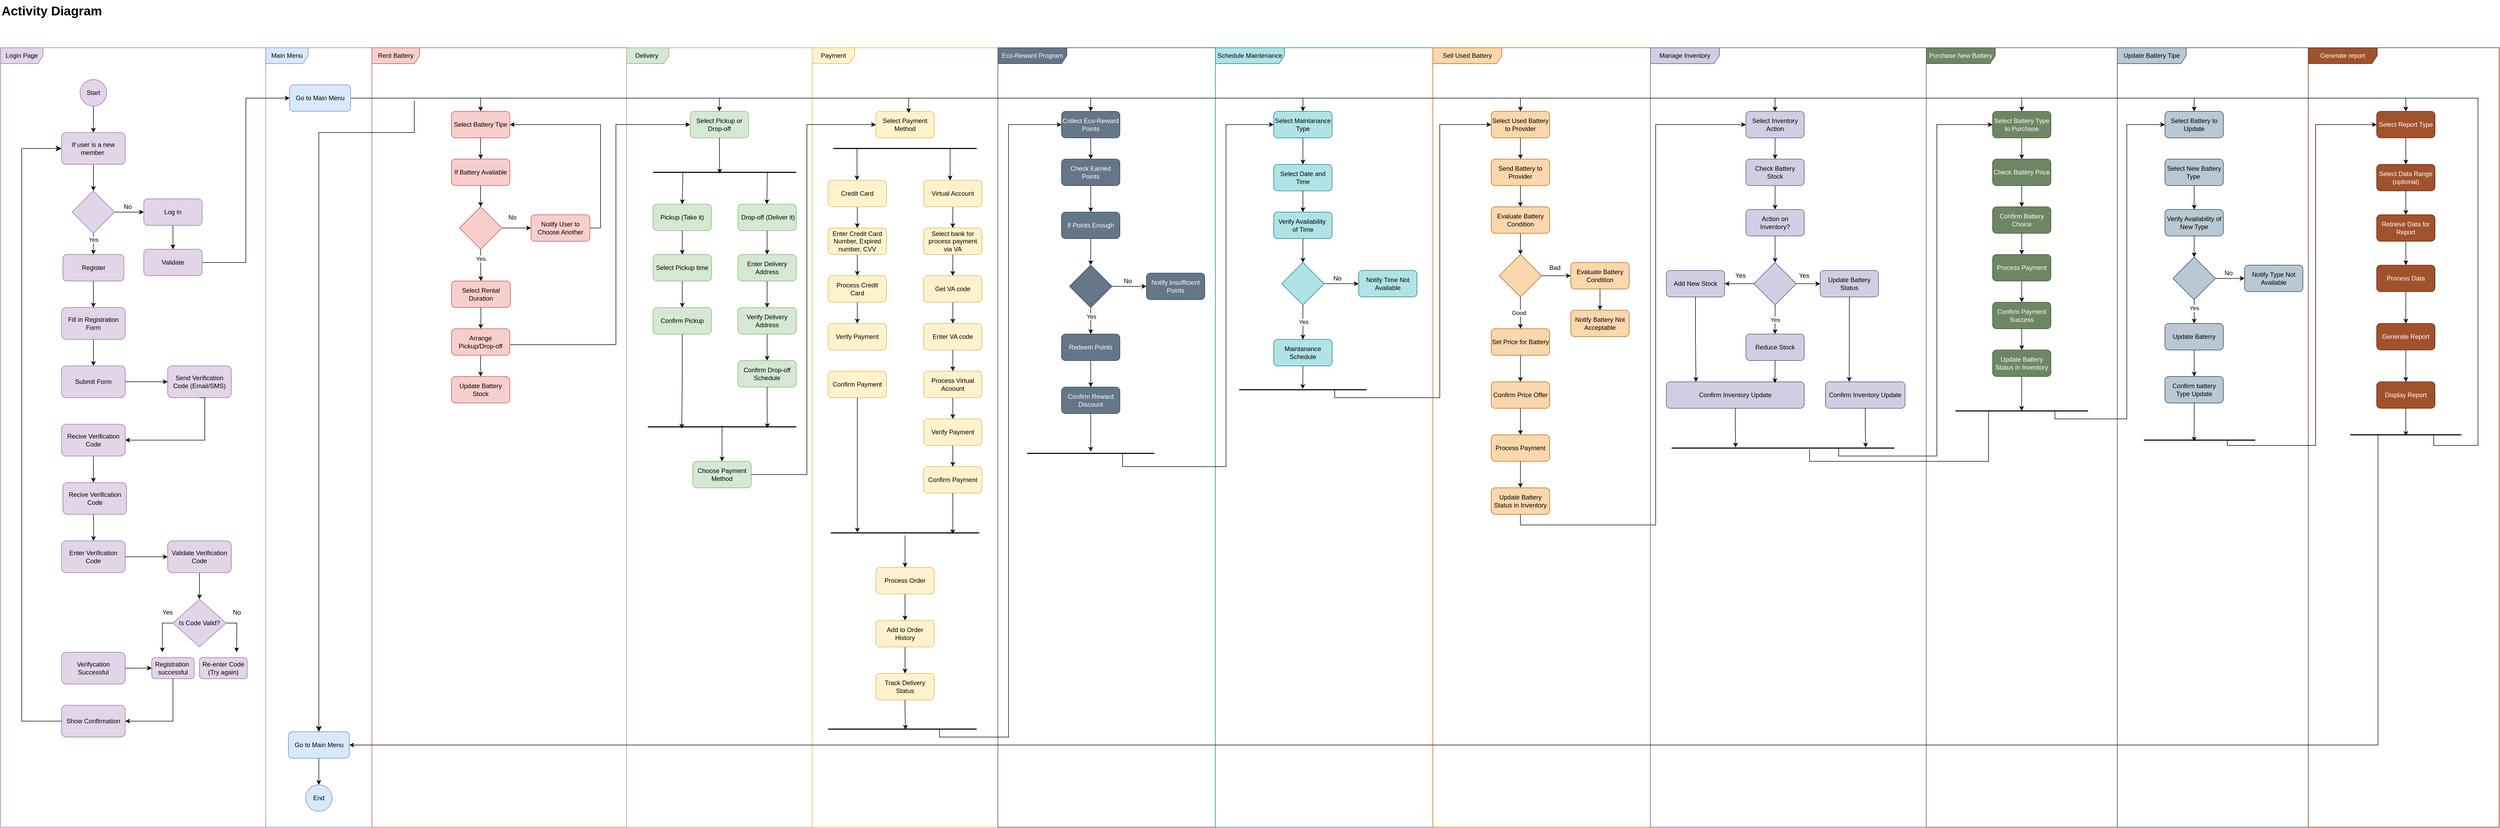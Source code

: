 <mxfile version="26.0.2">
  <diagram name="Page-1" id="_RvNf70ZmO7tJ27rSWZD">
    <mxGraphModel dx="2646" dy="1574" grid="1" gridSize="10" guides="1" tooltips="1" connect="1" arrows="1" fold="1" page="1" pageScale="1" pageWidth="827" pageHeight="1169" math="0" shadow="0">
      <root>
        <mxCell id="0" />
        <mxCell id="1" parent="0" />
        <mxCell id="KGw5YceljunHFCwn1Aad-67" style="edgeStyle=orthogonalEdgeStyle;rounded=0;orthogonalLoop=1;jettySize=auto;html=1;exitX=0.5;exitY=1;exitDx=0;exitDy=0;entryX=0.5;entryY=0;entryDx=0;entryDy=0;" edge="1" parent="1" source="KGw5YceljunHFCwn1Aad-27" target="KGw5YceljunHFCwn1Aad-30">
          <mxGeometry relative="1" as="geometry" />
        </mxCell>
        <mxCell id="KGw5YceljunHFCwn1Aad-27" value="Start" style="ellipse;whiteSpace=wrap;html=1;aspect=fixed;fillColor=#e1d5e7;strokeColor=#9673a6;" vertex="1" parent="1">
          <mxGeometry x="220" y="190" width="50" height="50" as="geometry" />
        </mxCell>
        <mxCell id="KGw5YceljunHFCwn1Aad-28" value="Login Page" style="shape=umlFrame;whiteSpace=wrap;html=1;pointerEvents=0;width=80;height=30;fillColor=#e1d5e7;strokeColor=#9673a6;" vertex="1" parent="1">
          <mxGeometry x="70" y="130" width="500" height="1470" as="geometry" />
        </mxCell>
        <mxCell id="KGw5YceljunHFCwn1Aad-66" style="edgeStyle=orthogonalEdgeStyle;rounded=0;orthogonalLoop=1;jettySize=auto;html=1;exitX=0.5;exitY=1;exitDx=0;exitDy=0;entryX=0.5;entryY=0;entryDx=0;entryDy=0;" edge="1" parent="1" source="KGw5YceljunHFCwn1Aad-30" target="KGw5YceljunHFCwn1Aad-31">
          <mxGeometry relative="1" as="geometry" />
        </mxCell>
        <mxCell id="KGw5YceljunHFCwn1Aad-30" value="If user is a new member&amp;nbsp;" style="rounded=1;whiteSpace=wrap;html=1;fillColor=#e1d5e7;strokeColor=#9673a6;" vertex="1" parent="1">
          <mxGeometry x="185" y="290" width="120" height="60" as="geometry" />
        </mxCell>
        <mxCell id="KGw5YceljunHFCwn1Aad-34" style="edgeStyle=orthogonalEdgeStyle;rounded=0;orthogonalLoop=1;jettySize=auto;html=1;exitX=1;exitY=0.5;exitDx=0;exitDy=0;entryX=0;entryY=0.5;entryDx=0;entryDy=0;" edge="1" parent="1" source="KGw5YceljunHFCwn1Aad-31" target="KGw5YceljunHFCwn1Aad-32">
          <mxGeometry relative="1" as="geometry" />
        </mxCell>
        <mxCell id="KGw5YceljunHFCwn1Aad-38" style="edgeStyle=orthogonalEdgeStyle;rounded=0;orthogonalLoop=1;jettySize=auto;html=1;exitX=0.5;exitY=1;exitDx=0;exitDy=0;" edge="1" parent="1" source="KGw5YceljunHFCwn1Aad-31" target="KGw5YceljunHFCwn1Aad-36">
          <mxGeometry relative="1" as="geometry" />
        </mxCell>
        <mxCell id="KGw5YceljunHFCwn1Aad-69" value="Yes" style="edgeLabel;html=1;align=center;verticalAlign=middle;resizable=0;points=[];" vertex="1" connectable="0" parent="KGw5YceljunHFCwn1Aad-38">
          <mxGeometry x="-0.4" relative="1" as="geometry">
            <mxPoint as="offset" />
          </mxGeometry>
        </mxCell>
        <mxCell id="KGw5YceljunHFCwn1Aad-31" value="" style="rhombus;whiteSpace=wrap;html=1;fillColor=#e1d5e7;strokeColor=#9673a6;" vertex="1" parent="1">
          <mxGeometry x="205" y="400" width="80" height="80" as="geometry" />
        </mxCell>
        <mxCell id="KGw5YceljunHFCwn1Aad-35" style="edgeStyle=orthogonalEdgeStyle;rounded=0;orthogonalLoop=1;jettySize=auto;html=1;exitX=0.5;exitY=1;exitDx=0;exitDy=0;entryX=0.5;entryY=0;entryDx=0;entryDy=0;" edge="1" parent="1" source="KGw5YceljunHFCwn1Aad-32" target="KGw5YceljunHFCwn1Aad-33">
          <mxGeometry relative="1" as="geometry" />
        </mxCell>
        <mxCell id="KGw5YceljunHFCwn1Aad-32" value="Log in" style="rounded=1;whiteSpace=wrap;html=1;fillColor=#e1d5e7;strokeColor=#9673a6;" vertex="1" parent="1">
          <mxGeometry x="340" y="415" width="110" height="50" as="geometry" />
        </mxCell>
        <mxCell id="KGw5YceljunHFCwn1Aad-77" style="edgeStyle=orthogonalEdgeStyle;rounded=0;orthogonalLoop=1;jettySize=auto;html=1;exitX=1;exitY=0.5;exitDx=0;exitDy=0;entryX=0;entryY=0.5;entryDx=0;entryDy=0;" edge="1" parent="1" source="KGw5YceljunHFCwn1Aad-33" target="KGw5YceljunHFCwn1Aad-76">
          <mxGeometry relative="1" as="geometry" />
        </mxCell>
        <mxCell id="KGw5YceljunHFCwn1Aad-33" value="Validate" style="rounded=1;whiteSpace=wrap;html=1;fillColor=#e1d5e7;strokeColor=#9673a6;" vertex="1" parent="1">
          <mxGeometry x="340" y="510" width="110" height="50" as="geometry" />
        </mxCell>
        <mxCell id="KGw5YceljunHFCwn1Aad-70" style="edgeStyle=orthogonalEdgeStyle;rounded=0;orthogonalLoop=1;jettySize=auto;html=1;exitX=0.5;exitY=1;exitDx=0;exitDy=0;entryX=0.5;entryY=0;entryDx=0;entryDy=0;" edge="1" parent="1" source="KGw5YceljunHFCwn1Aad-36" target="KGw5YceljunHFCwn1Aad-39">
          <mxGeometry relative="1" as="geometry" />
        </mxCell>
        <mxCell id="KGw5YceljunHFCwn1Aad-36" value="Register" style="rounded=1;whiteSpace=wrap;html=1;fillColor=#e1d5e7;strokeColor=#9673a6;" vertex="1" parent="1">
          <mxGeometry x="187.5" y="520" width="115" height="50" as="geometry" />
        </mxCell>
        <mxCell id="KGw5YceljunHFCwn1Aad-39" value="Fill in Registration Form" style="rounded=1;whiteSpace=wrap;html=1;fillColor=#e1d5e7;strokeColor=#9673a6;" vertex="1" parent="1">
          <mxGeometry x="185" y="620" width="120" height="60" as="geometry" />
        </mxCell>
        <mxCell id="KGw5YceljunHFCwn1Aad-40" value="" style="endArrow=classic;html=1;rounded=0;exitX=0.5;exitY=1;exitDx=0;exitDy=0;entryX=0.5;entryY=0;entryDx=0;entryDy=0;" edge="1" parent="1" source="KGw5YceljunHFCwn1Aad-39" target="KGw5YceljunHFCwn1Aad-41">
          <mxGeometry width="50" height="50" relative="1" as="geometry">
            <mxPoint x="365" y="750" as="sourcePoint" />
            <mxPoint x="245" y="700" as="targetPoint" />
          </mxGeometry>
        </mxCell>
        <mxCell id="KGw5YceljunHFCwn1Aad-41" value="Submit Form" style="rounded=1;whiteSpace=wrap;html=1;fillColor=#e1d5e7;strokeColor=#9673a6;" vertex="1" parent="1">
          <mxGeometry x="185" y="730" width="120" height="60" as="geometry" />
        </mxCell>
        <mxCell id="KGw5YceljunHFCwn1Aad-42" style="edgeStyle=orthogonalEdgeStyle;rounded=0;orthogonalLoop=1;jettySize=auto;html=1;exitX=0.5;exitY=1;exitDx=0;exitDy=0;entryX=0.5;entryY=0;entryDx=0;entryDy=0;" edge="1" parent="1" source="KGw5YceljunHFCwn1Aad-43">
          <mxGeometry relative="1" as="geometry">
            <mxPoint x="245" y="950" as="targetPoint" />
          </mxGeometry>
        </mxCell>
        <mxCell id="KGw5YceljunHFCwn1Aad-43" value="Recive Verification Code" style="rounded=1;whiteSpace=wrap;html=1;fillColor=#e1d5e7;strokeColor=#9673a6;" vertex="1" parent="1">
          <mxGeometry x="185" y="840" width="120" height="60" as="geometry" />
        </mxCell>
        <mxCell id="KGw5YceljunHFCwn1Aad-44" style="edgeStyle=orthogonalEdgeStyle;rounded=0;orthogonalLoop=1;jettySize=auto;html=1;exitX=0.5;exitY=1;exitDx=0;exitDy=0;entryX=0.5;entryY=0;entryDx=0;entryDy=0;" edge="1" parent="1" target="KGw5YceljunHFCwn1Aad-46">
          <mxGeometry relative="1" as="geometry">
            <mxPoint x="245" y="1010" as="sourcePoint" />
          </mxGeometry>
        </mxCell>
        <mxCell id="KGw5YceljunHFCwn1Aad-46" value="Enter Verification Code" style="rounded=1;whiteSpace=wrap;html=1;fillColor=#e1d5e7;strokeColor=#9673a6;" vertex="1" parent="1">
          <mxGeometry x="185" y="1060" width="120" height="60" as="geometry" />
        </mxCell>
        <mxCell id="KGw5YceljunHFCwn1Aad-47" value="Verifycation Successful" style="rounded=1;whiteSpace=wrap;html=1;fillColor=#e1d5e7;strokeColor=#9673a6;" vertex="1" parent="1">
          <mxGeometry x="185" y="1270" width="120" height="60" as="geometry" />
        </mxCell>
        <mxCell id="KGw5YceljunHFCwn1Aad-49" value="Show Confirmation" style="rounded=1;whiteSpace=wrap;html=1;fillColor=#e1d5e7;strokeColor=#9673a6;" vertex="1" parent="1">
          <mxGeometry x="185" y="1370" width="120" height="60" as="geometry" />
        </mxCell>
        <mxCell id="KGw5YceljunHFCwn1Aad-50" value="Send Verification Code (Email/SMS)" style="rounded=1;whiteSpace=wrap;html=1;fillColor=#e1d5e7;strokeColor=#9673a6;" vertex="1" parent="1">
          <mxGeometry x="385" y="730" width="120" height="60" as="geometry" />
        </mxCell>
        <mxCell id="KGw5YceljunHFCwn1Aad-51" style="edgeStyle=orthogonalEdgeStyle;rounded=0;orthogonalLoop=1;jettySize=auto;html=1;exitX=0.5;exitY=1;exitDx=0;exitDy=0;entryX=0.5;entryY=0;entryDx=0;entryDy=0;" edge="1" parent="1" source="KGw5YceljunHFCwn1Aad-52" target="KGw5YceljunHFCwn1Aad-55">
          <mxGeometry relative="1" as="geometry" />
        </mxCell>
        <mxCell id="KGw5YceljunHFCwn1Aad-52" value="Validate Verification Code" style="rounded=1;whiteSpace=wrap;html=1;fillColor=#e1d5e7;strokeColor=#9673a6;" vertex="1" parent="1">
          <mxGeometry x="385" y="1060" width="120" height="60" as="geometry" />
        </mxCell>
        <mxCell id="KGw5YceljunHFCwn1Aad-53" style="edgeStyle=orthogonalEdgeStyle;rounded=0;orthogonalLoop=1;jettySize=auto;html=1;exitX=1;exitY=0.5;exitDx=0;exitDy=0;" edge="1" parent="1" source="KGw5YceljunHFCwn1Aad-55">
          <mxGeometry relative="1" as="geometry">
            <mxPoint x="515" y="1270" as="targetPoint" />
          </mxGeometry>
        </mxCell>
        <mxCell id="KGw5YceljunHFCwn1Aad-54" style="edgeStyle=orthogonalEdgeStyle;rounded=0;orthogonalLoop=1;jettySize=auto;html=1;exitX=0;exitY=0.5;exitDx=0;exitDy=0;" edge="1" parent="1" source="KGw5YceljunHFCwn1Aad-55">
          <mxGeometry relative="1" as="geometry">
            <mxPoint x="375" y="1270" as="targetPoint" />
            <Array as="points">
              <mxPoint x="375" y="1215" />
            </Array>
          </mxGeometry>
        </mxCell>
        <mxCell id="KGw5YceljunHFCwn1Aad-55" value="Is Code Valid?" style="rhombus;whiteSpace=wrap;html=1;fillColor=#e1d5e7;strokeColor=#9673a6;" vertex="1" parent="1">
          <mxGeometry x="395" y="1170" width="100" height="90" as="geometry" />
        </mxCell>
        <mxCell id="KGw5YceljunHFCwn1Aad-56" value="Yes" style="text;html=1;align=center;verticalAlign=middle;whiteSpace=wrap;rounded=0;" vertex="1" parent="1">
          <mxGeometry x="355" y="1180" width="60" height="30" as="geometry" />
        </mxCell>
        <mxCell id="KGw5YceljunHFCwn1Aad-57" value="No" style="text;html=1;align=center;verticalAlign=middle;resizable=0;points=[];autosize=1;strokeColor=none;fillColor=none;" vertex="1" parent="1">
          <mxGeometry x="495" y="1180" width="40" height="30" as="geometry" />
        </mxCell>
        <mxCell id="KGw5YceljunHFCwn1Aad-58" value="Registration&amp;nbsp;&lt;div&gt;successful&lt;/div&gt;" style="rounded=1;whiteSpace=wrap;html=1;fillColor=#e1d5e7;strokeColor=#9673a6;" vertex="1" parent="1">
          <mxGeometry x="355" y="1280" width="80" height="40" as="geometry" />
        </mxCell>
        <mxCell id="KGw5YceljunHFCwn1Aad-59" value="Re-enter Code (Try again)" style="rounded=1;whiteSpace=wrap;html=1;fillColor=#e1d5e7;strokeColor=#9673a6;" vertex="1" parent="1">
          <mxGeometry x="445" y="1280" width="90" height="40" as="geometry" />
        </mxCell>
        <mxCell id="KGw5YceljunHFCwn1Aad-60" style="edgeStyle=orthogonalEdgeStyle;rounded=0;orthogonalLoop=1;jettySize=auto;html=1;exitX=1;exitY=0.5;exitDx=0;exitDy=0;entryX=0;entryY=0.5;entryDx=0;entryDy=0;" edge="1" parent="1" source="KGw5YceljunHFCwn1Aad-41" target="KGw5YceljunHFCwn1Aad-50">
          <mxGeometry relative="1" as="geometry" />
        </mxCell>
        <mxCell id="KGw5YceljunHFCwn1Aad-61" style="edgeStyle=orthogonalEdgeStyle;rounded=0;orthogonalLoop=1;jettySize=auto;html=1;exitX=0.5;exitY=1;exitDx=0;exitDy=0;entryX=1;entryY=0.5;entryDx=0;entryDy=0;" edge="1" parent="1" source="KGw5YceljunHFCwn1Aad-50" target="KGw5YceljunHFCwn1Aad-43">
          <mxGeometry relative="1" as="geometry">
            <mxPoint x="315" y="877.38" as="targetPoint" />
            <mxPoint x="453.68" y="790" as="sourcePoint" />
            <Array as="points">
              <mxPoint x="455" y="790" />
              <mxPoint x="455" y="870" />
            </Array>
          </mxGeometry>
        </mxCell>
        <mxCell id="KGw5YceljunHFCwn1Aad-62" style="edgeStyle=orthogonalEdgeStyle;rounded=0;orthogonalLoop=1;jettySize=auto;html=1;exitX=1;exitY=0.5;exitDx=0;exitDy=0;entryX=0;entryY=0.5;entryDx=0;entryDy=0;" edge="1" parent="1" source="KGw5YceljunHFCwn1Aad-46" target="KGw5YceljunHFCwn1Aad-52">
          <mxGeometry relative="1" as="geometry" />
        </mxCell>
        <mxCell id="KGw5YceljunHFCwn1Aad-63" style="edgeStyle=orthogonalEdgeStyle;rounded=0;orthogonalLoop=1;jettySize=auto;html=1;exitX=1;exitY=0.5;exitDx=0;exitDy=0;entryX=0;entryY=0.5;entryDx=0;entryDy=0;" edge="1" parent="1" source="KGw5YceljunHFCwn1Aad-47" target="KGw5YceljunHFCwn1Aad-58">
          <mxGeometry relative="1" as="geometry" />
        </mxCell>
        <mxCell id="KGw5YceljunHFCwn1Aad-64" style="edgeStyle=orthogonalEdgeStyle;rounded=0;orthogonalLoop=1;jettySize=auto;html=1;exitX=0.5;exitY=1;exitDx=0;exitDy=0;entryX=1;entryY=0.5;entryDx=0;entryDy=0;" edge="1" parent="1" source="KGw5YceljunHFCwn1Aad-58" target="KGw5YceljunHFCwn1Aad-49">
          <mxGeometry relative="1" as="geometry">
            <mxPoint x="394.737" y="1400" as="targetPoint" />
          </mxGeometry>
        </mxCell>
        <mxCell id="KGw5YceljunHFCwn1Aad-68" value="No" style="text;html=1;align=center;verticalAlign=middle;whiteSpace=wrap;rounded=0;" vertex="1" parent="1">
          <mxGeometry x="280" y="415" width="60" height="30" as="geometry" />
        </mxCell>
        <mxCell id="KGw5YceljunHFCwn1Aad-71" value="Main Menu" style="shape=umlFrame;whiteSpace=wrap;html=1;pointerEvents=0;width=80;height=30;fillColor=#dae8fc;strokeColor=#6c8ebf;" vertex="1" parent="1">
          <mxGeometry x="570" y="130" width="200" height="1470" as="geometry" />
        </mxCell>
        <mxCell id="KGw5YceljunHFCwn1Aad-74" value="" style="edgeStyle=segmentEdgeStyle;endArrow=classic;html=1;curved=0;rounded=0;endSize=8;startSize=8;entryX=0;entryY=0.5;entryDx=0;entryDy=0;" edge="1" parent="1" target="KGw5YceljunHFCwn1Aad-30">
          <mxGeometry width="50" height="50" relative="1" as="geometry">
            <mxPoint x="185" y="1400" as="sourcePoint" />
            <mxPoint x="235" y="1350" as="targetPoint" />
            <Array as="points">
              <mxPoint x="110" y="1400" />
              <mxPoint x="110" y="320" />
            </Array>
          </mxGeometry>
        </mxCell>
        <mxCell id="KGw5YceljunHFCwn1Aad-75" value="Rent Battery" style="shape=umlFrame;whiteSpace=wrap;html=1;pointerEvents=0;width=90;height=30;fillColor=#f8cecc;strokeColor=#b85450;" vertex="1" parent="1">
          <mxGeometry x="770" y="130" width="480" height="1470" as="geometry" />
        </mxCell>
        <mxCell id="KGw5YceljunHFCwn1Aad-108" style="edgeStyle=orthogonalEdgeStyle;rounded=0;orthogonalLoop=1;jettySize=auto;html=1;exitX=1;exitY=0.5;exitDx=0;exitDy=0;entryX=0.5;entryY=0;entryDx=0;entryDy=0;" edge="1" parent="1" source="KGw5YceljunHFCwn1Aad-76" target="KGw5YceljunHFCwn1Aad-79">
          <mxGeometry relative="1" as="geometry" />
        </mxCell>
        <mxCell id="KGw5YceljunHFCwn1Aad-111" style="edgeStyle=orthogonalEdgeStyle;rounded=0;orthogonalLoop=1;jettySize=auto;html=1;entryX=0.5;entryY=0;entryDx=0;entryDy=0;" edge="1" parent="1" source="KGw5YceljunHFCwn1Aad-76" target="KGw5YceljunHFCwn1Aad-105">
          <mxGeometry relative="1" as="geometry" />
        </mxCell>
        <mxCell id="KGw5YceljunHFCwn1Aad-214" style="edgeStyle=orthogonalEdgeStyle;rounded=0;orthogonalLoop=1;jettySize=auto;html=1;entryX=0.5;entryY=0;entryDx=0;entryDy=0;" edge="1" parent="1" source="KGw5YceljunHFCwn1Aad-76" target="KGw5YceljunHFCwn1Aad-196">
          <mxGeometry relative="1" as="geometry" />
        </mxCell>
        <mxCell id="KGw5YceljunHFCwn1Aad-267" style="edgeStyle=orthogonalEdgeStyle;rounded=0;orthogonalLoop=1;jettySize=auto;html=1;entryX=0.5;entryY=0;entryDx=0;entryDy=0;" edge="1" parent="1" source="KGw5YceljunHFCwn1Aad-76" target="KGw5YceljunHFCwn1Aad-216">
          <mxGeometry relative="1" as="geometry" />
        </mxCell>
        <mxCell id="KGw5YceljunHFCwn1Aad-269" style="edgeStyle=orthogonalEdgeStyle;rounded=0;orthogonalLoop=1;jettySize=auto;html=1;entryX=0.5;entryY=0;entryDx=0;entryDy=0;" edge="1" parent="1" source="KGw5YceljunHFCwn1Aad-76" target="KGw5YceljunHFCwn1Aad-240">
          <mxGeometry relative="1" as="geometry" />
        </mxCell>
        <mxCell id="KGw5YceljunHFCwn1Aad-291" style="edgeStyle=orthogonalEdgeStyle;rounded=0;orthogonalLoop=1;jettySize=auto;html=1;entryX=0.5;entryY=0;entryDx=0;entryDy=0;" edge="1" parent="1" source="KGw5YceljunHFCwn1Aad-76" target="KGw5YceljunHFCwn1Aad-266">
          <mxGeometry relative="1" as="geometry" />
        </mxCell>
        <mxCell id="KGw5YceljunHFCwn1Aad-321" style="edgeStyle=orthogonalEdgeStyle;rounded=0;orthogonalLoop=1;jettySize=auto;html=1;entryX=0.5;entryY=0;entryDx=0;entryDy=0;" edge="1" parent="1" source="KGw5YceljunHFCwn1Aad-76" target="KGw5YceljunHFCwn1Aad-296">
          <mxGeometry relative="1" as="geometry" />
        </mxCell>
        <mxCell id="KGw5YceljunHFCwn1Aad-322" style="edgeStyle=orthogonalEdgeStyle;rounded=0;orthogonalLoop=1;jettySize=auto;html=1;entryX=0.5;entryY=0;entryDx=0;entryDy=0;" edge="1" parent="1" source="KGw5YceljunHFCwn1Aad-76" target="KGw5YceljunHFCwn1Aad-320">
          <mxGeometry relative="1" as="geometry">
            <Array as="points">
              <mxPoint x="4205" y="225" />
            </Array>
          </mxGeometry>
        </mxCell>
        <mxCell id="KGw5YceljunHFCwn1Aad-355" style="edgeStyle=orthogonalEdgeStyle;rounded=0;orthogonalLoop=1;jettySize=auto;html=1;entryX=0.5;entryY=0;entryDx=0;entryDy=0;" edge="1" parent="1" source="KGw5YceljunHFCwn1Aad-76" target="KGw5YceljunHFCwn1Aad-339">
          <mxGeometry relative="1" as="geometry" />
        </mxCell>
        <mxCell id="KGw5YceljunHFCwn1Aad-76" value="Go to Main Menu" style="rounded=1;whiteSpace=wrap;html=1;fillColor=#dae8fc;strokeColor=#6c8ebf;" vertex="1" parent="1">
          <mxGeometry x="615" y="200" width="115" height="50" as="geometry" />
        </mxCell>
        <mxCell id="KGw5YceljunHFCwn1Aad-78" value="Recive Verification Code" style="rounded=1;whiteSpace=wrap;html=1;fillColor=#e1d5e7;strokeColor=#9673a6;" vertex="1" parent="1">
          <mxGeometry x="187.5" y="950" width="120" height="60" as="geometry" />
        </mxCell>
        <mxCell id="KGw5YceljunHFCwn1Aad-90" style="edgeStyle=orthogonalEdgeStyle;rounded=0;orthogonalLoop=1;jettySize=auto;html=1;exitX=0.5;exitY=1;exitDx=0;exitDy=0;entryX=0.5;entryY=0;entryDx=0;entryDy=0;" edge="1" parent="1" source="KGw5YceljunHFCwn1Aad-79" target="KGw5YceljunHFCwn1Aad-80">
          <mxGeometry relative="1" as="geometry" />
        </mxCell>
        <mxCell id="KGw5YceljunHFCwn1Aad-79" value="Select Battery Tipe" style="rounded=1;whiteSpace=wrap;html=1;fillColor=#f8cecc;strokeColor=#b85450;" vertex="1" parent="1">
          <mxGeometry x="920" y="250" width="110" height="50" as="geometry" />
        </mxCell>
        <mxCell id="KGw5YceljunHFCwn1Aad-89" style="edgeStyle=orthogonalEdgeStyle;rounded=0;orthogonalLoop=1;jettySize=auto;html=1;exitX=0.5;exitY=1;exitDx=0;exitDy=0;entryX=0.5;entryY=0;entryDx=0;entryDy=0;" edge="1" parent="1" source="KGw5YceljunHFCwn1Aad-80" target="KGw5YceljunHFCwn1Aad-85">
          <mxGeometry relative="1" as="geometry" />
        </mxCell>
        <mxCell id="KGw5YceljunHFCwn1Aad-80" value="If Battery Available" style="rounded=1;whiteSpace=wrap;html=1;fillColor=#f8cecc;strokeColor=#b85450;" vertex="1" parent="1">
          <mxGeometry x="920" y="340" width="110" height="50" as="geometry" />
        </mxCell>
        <mxCell id="KGw5YceljunHFCwn1Aad-101" style="edgeStyle=orthogonalEdgeStyle;rounded=0;orthogonalLoop=1;jettySize=auto;html=1;exitX=1;exitY=0.5;exitDx=0;exitDy=0;entryX=1;entryY=0.5;entryDx=0;entryDy=0;" edge="1" parent="1" source="KGw5YceljunHFCwn1Aad-81" target="KGw5YceljunHFCwn1Aad-79">
          <mxGeometry relative="1" as="geometry" />
        </mxCell>
        <mxCell id="KGw5YceljunHFCwn1Aad-81" value="Notify User to Choose Another&lt;span style=&quot;caret-color: rgba(0, 0, 0, 0); color: rgba(0, 0, 0, 0); font-family: monospace; font-size: 0px; text-align: start; white-space: nowrap;&quot;&gt;%3CmxGraphModel%3E%3Croot%3E%3CmxCell%20id%3D%220%22%2F%3E%3CmxCell%20id%3D%221%22%20parent%3D%220%22%2F%3E%3CmxCell%20id%3D%222%22%20value%3D%22Check%20Battery%26amp%3Bnbsp%3B%26lt%3Bspan%20style%3D%26quot%3Bcaret-color%3A%20rgba(0%2C%200%2C%200%2C%200)%3B%20color%3A%20rgba(0%2C%200%2C%200%2C%200)%3B%20font-family%3A%20monospace%3B%20font-size%3A%200px%3B%20text-align%3A%20start%3B%20white-space%3A%20nowrap%3B%26quot%3B%26gt%3B%253CmxGraphModel%253E%253Croot%253E%253CmxCell%2520id%253D%25220%2522%252F%253E%253CmxCell%2520id%253D%25221%2522%2520parent%253D%25220%2522%252F%253E%253CmxCell%2520id%253D%25222%2522%2520value%253D%2522Select%2520Battery%2520Tipe%2522%2520style%253D%2522rounded%253D1%253BwhiteSpace%253Dwrap%253Bhtml%253D1%253BfillColor%253D%2523f8cecc%253BstrokeColor%253D%2523b85450%253B%2522%2520vertex%253D%25221%2522%2520parent%253D%25221%2522%253E%253CmxGeometry%2520x%253D%2522920%2522%2520y%253D%2522250%2522%2520width%253D%2522110%2522%2520height%253D%252250%2522%2520as%253D%2522geometry%2522%252F%253E%253C%252FmxCell%253E%253C%252Froot%253E%253C%252FmxGraphModel%253E%26lt%3B%2Fspan%26gt%3BAvailability%22%20style%3D%22rounded%3D1%3BwhiteSpace%3Dwrap%3Bhtml%3D1%3BfillColor%3D%23f8cecc%3BstrokeColor%3D%23b85450%3B%22%20vertex%3D%221%22%20parent%3D%221%22%3E%3CmxGeometry%20x%3D%22920%22%20y%3D%22340%22%20width%3D%22110%22%20height%3D%2250%22%20as%3D%22geometry%22%2F%3E%3C%2FmxCell%3E%3C%2Froot%3E%3C%2FmxGraphModel%3E&lt;/span&gt;&lt;span style=&quot;caret-color: rgba(0, 0, 0, 0); color: rgba(0, 0, 0, 0); font-family: monospace; font-size: 0px; text-align: start; white-space: nowrap;&quot;&gt;%3CmxGraphModel%3E%3Croot%3E%3CmxCell%20id%3D%220%22%2F%3E%3CmxCell%20id%3D%221%22%20parent%3D%220%22%2F%3E%3CmxCell%20id%3D%222%22%20value%3D%22Check%20Battery%26amp%3Bnbsp%3B%26lt%3Bspan%20style%3D%26quot%3Bcaret-color%3A%20rgba(0%2C%200%2C%200%2C%200)%3B%20color%3A%20rgba(0%2C%200%2C%200%2C%200)%3B%20font-family%3A%20monospace%3B%20font-size%3A%200px%3B%20text-align%3A%20start%3B%20white-space%3A%20nowrap%3B%26quot%3B%26gt%3B%253CmxGraphModel%253E%253Croot%253E%253CmxCell%2520id%253D%25220%2522%252F%253E%253CmxCell%2520id%253D%25221%2522%2520parent%253D%25220%2522%252F%253E%253CmxCell%2520id%253D%25222%2522%2520value%253D%2522Select%2520Battery%2520Tipe%2522%2520style%253D%2522rounded%253D1%253BwhiteSpace%253Dwrap%253Bhtml%253D1%253BfillColor%253D%2523f8cecc%253BstrokeColor%253D%2523b85450%253B%2522%2520vertex%253D%25221%2522%2520parent%253D%25221%2522%253E%253CmxGeometry%2520x%253D%2522920%2522%2520y%253D%2522250%2522%2520width%253D%2522110%2522%2520height%253D%252250%2522%2520as%253D%2522geometry%2522%252F%253E%253C%252FmxCell%253E%253C%252Froot%253E%253C%252FmxGraphModel%253E%26lt%3B%2Fspan%26gt%3BAvailability%22%20style%3D%22rounded%3D1%3BwhiteSpace%3Dwrap%3Bhtml%3D1%3BfillColor%3D%23f8cecc%3BstrokeColor%3D%23b85450%3B%22%20vertex%3D%221%22%20parent%3D%221%22%3E%3CmxGeometry%20x%3D%22920%22%20y%3D%22340%22%20width%3D%22110%22%20height%3D%2250%22%20as%3D%22geometry%22%2F%3E%3C%2FmxCell%3E%3C%2Froot%3E%3C%2FmxGraphModel%3E&lt;/span&gt;" style="rounded=1;whiteSpace=wrap;html=1;fillColor=#f8cecc;strokeColor=#b85450;" vertex="1" parent="1">
          <mxGeometry x="1070" y="445" width="111" height="50" as="geometry" />
        </mxCell>
        <mxCell id="KGw5YceljunHFCwn1Aad-83" style="edgeStyle=orthogonalEdgeStyle;rounded=0;orthogonalLoop=1;jettySize=auto;html=1;exitX=0.5;exitY=1;exitDx=0;exitDy=0;entryX=0.5;entryY=0;entryDx=0;entryDy=0;" edge="1" parent="1" source="KGw5YceljunHFCwn1Aad-85" target="KGw5YceljunHFCwn1Aad-155">
          <mxGeometry relative="1" as="geometry">
            <mxPoint x="975" y="565" as="targetPoint" />
          </mxGeometry>
        </mxCell>
        <mxCell id="KGw5YceljunHFCwn1Aad-84" value="Yes" style="edgeLabel;html=1;align=center;verticalAlign=middle;resizable=0;points=[];" vertex="1" connectable="0" parent="KGw5YceljunHFCwn1Aad-83">
          <mxGeometry x="-0.4" relative="1" as="geometry">
            <mxPoint as="offset" />
          </mxGeometry>
        </mxCell>
        <mxCell id="KGw5YceljunHFCwn1Aad-88" style="edgeStyle=orthogonalEdgeStyle;rounded=0;orthogonalLoop=1;jettySize=auto;html=1;exitX=1;exitY=0.5;exitDx=0;exitDy=0;entryX=0;entryY=0.5;entryDx=0;entryDy=0;" edge="1" parent="1" source="KGw5YceljunHFCwn1Aad-85" target="KGw5YceljunHFCwn1Aad-81">
          <mxGeometry relative="1" as="geometry" />
        </mxCell>
        <mxCell id="KGw5YceljunHFCwn1Aad-85" value="" style="rhombus;whiteSpace=wrap;html=1;fillColor=#f8cecc;strokeColor=#b85450;" vertex="1" parent="1">
          <mxGeometry x="935" y="430" width="80" height="80" as="geometry" />
        </mxCell>
        <mxCell id="KGw5YceljunHFCwn1Aad-86" value="No" style="text;html=1;align=center;verticalAlign=middle;whiteSpace=wrap;rounded=0;" vertex="1" parent="1">
          <mxGeometry x="1005" y="435" width="60" height="30" as="geometry" />
        </mxCell>
        <mxCell id="KGw5YceljunHFCwn1Aad-107" style="edgeStyle=orthogonalEdgeStyle;rounded=0;orthogonalLoop=1;jettySize=auto;html=1;exitX=1;exitY=0.5;exitDx=0;exitDy=0;entryX=0;entryY=0.5;entryDx=0;entryDy=0;" edge="1" parent="1" source="KGw5YceljunHFCwn1Aad-99" target="KGw5YceljunHFCwn1Aad-105">
          <mxGeometry relative="1" as="geometry">
            <Array as="points">
              <mxPoint x="1020" y="685" />
              <mxPoint x="1020" y="690" />
              <mxPoint x="1230" y="690" />
              <mxPoint x="1230" y="275" />
            </Array>
          </mxGeometry>
        </mxCell>
        <mxCell id="KGw5YceljunHFCwn1Aad-159" style="edgeStyle=orthogonalEdgeStyle;rounded=0;orthogonalLoop=1;jettySize=auto;html=1;exitX=0.5;exitY=1;exitDx=0;exitDy=0;entryX=0.5;entryY=0;entryDx=0;entryDy=0;" edge="1" parent="1" source="KGw5YceljunHFCwn1Aad-99" target="KGw5YceljunHFCwn1Aad-156">
          <mxGeometry relative="1" as="geometry" />
        </mxCell>
        <mxCell id="KGw5YceljunHFCwn1Aad-99" value="Arrange Pickup/Drop-off" style="rounded=1;whiteSpace=wrap;html=1;fillColor=#f8cecc;strokeColor=#b85450;" vertex="1" parent="1">
          <mxGeometry x="920" y="660" width="110" height="50" as="geometry" />
        </mxCell>
        <mxCell id="KGw5YceljunHFCwn1Aad-104" value="Delivery&amp;nbsp;" style="shape=umlFrame;whiteSpace=wrap;html=1;pointerEvents=0;width=80;height=30;fillColor=#d5e8d4;strokeColor=#82b366;" vertex="1" parent="1">
          <mxGeometry x="1250" y="130" width="350" height="1470" as="geometry" />
        </mxCell>
        <mxCell id="KGw5YceljunHFCwn1Aad-105" value="Select Pickup or Drop-off" style="rounded=1;whiteSpace=wrap;html=1;fillColor=#d5e8d4;strokeColor=#82b366;" vertex="1" parent="1">
          <mxGeometry x="1370" y="250" width="110" height="50" as="geometry" />
        </mxCell>
        <mxCell id="KGw5YceljunHFCwn1Aad-114" value="" style="line;strokeWidth=2;html=1;" vertex="1" parent="1">
          <mxGeometry x="1300" y="360" width="270" height="10" as="geometry" />
        </mxCell>
        <mxCell id="KGw5YceljunHFCwn1Aad-139" style="edgeStyle=orthogonalEdgeStyle;rounded=0;orthogonalLoop=1;jettySize=auto;html=1;exitX=0.5;exitY=1;exitDx=0;exitDy=0;entryX=0.5;entryY=0;entryDx=0;entryDy=0;" edge="1" parent="1" source="KGw5YceljunHFCwn1Aad-117" target="KGw5YceljunHFCwn1Aad-132">
          <mxGeometry relative="1" as="geometry" />
        </mxCell>
        <mxCell id="KGw5YceljunHFCwn1Aad-117" value="Pickup (Take it)" style="rounded=1;whiteSpace=wrap;html=1;fillColor=#d5e8d4;strokeColor=#82b366;" vertex="1" parent="1">
          <mxGeometry x="1300" y="425" width="110" height="50" as="geometry" />
        </mxCell>
        <mxCell id="KGw5YceljunHFCwn1Aad-141" style="edgeStyle=orthogonalEdgeStyle;rounded=0;orthogonalLoop=1;jettySize=auto;html=1;exitX=0.5;exitY=1;exitDx=0;exitDy=0;entryX=0.5;entryY=0;entryDx=0;entryDy=0;" edge="1" parent="1" source="KGw5YceljunHFCwn1Aad-118" target="KGw5YceljunHFCwn1Aad-136">
          <mxGeometry relative="1" as="geometry" />
        </mxCell>
        <mxCell id="KGw5YceljunHFCwn1Aad-118" value="&amp;nbsp;Drop-off (Deliver it)" style="rounded=1;whiteSpace=wrap;html=1;fillColor=#d5e8d4;strokeColor=#82b366;" vertex="1" parent="1">
          <mxGeometry x="1460" y="425" width="110" height="50" as="geometry" />
        </mxCell>
        <mxCell id="KGw5YceljunHFCwn1Aad-122" style="edgeStyle=orthogonalEdgeStyle;rounded=0;orthogonalLoop=1;jettySize=auto;html=1;exitX=0.5;exitY=1;exitDx=0;exitDy=0;entryX=0.465;entryY=0.738;entryDx=0;entryDy=0;entryPerimeter=0;" edge="1" parent="1" source="KGw5YceljunHFCwn1Aad-105" target="KGw5YceljunHFCwn1Aad-114">
          <mxGeometry relative="1" as="geometry" />
        </mxCell>
        <mxCell id="KGw5YceljunHFCwn1Aad-130" value="" style="endArrow=classic;html=1;rounded=0;entryX=0.5;entryY=0;entryDx=0;entryDy=0;exitX=0.208;exitY=0.643;exitDx=0;exitDy=0;exitPerimeter=0;" edge="1" parent="1" source="KGw5YceljunHFCwn1Aad-114" target="KGw5YceljunHFCwn1Aad-117">
          <mxGeometry width="50" height="50" relative="1" as="geometry">
            <mxPoint x="1350" y="360" as="sourcePoint" />
            <mxPoint x="1400" y="310" as="targetPoint" />
          </mxGeometry>
        </mxCell>
        <mxCell id="KGw5YceljunHFCwn1Aad-131" value="" style="endArrow=classic;html=1;rounded=0;entryX=0.5;entryY=0;entryDx=0;entryDy=0;exitX=0.208;exitY=0.643;exitDx=0;exitDy=0;exitPerimeter=0;" edge="1" parent="1">
          <mxGeometry width="50" height="50" relative="1" as="geometry">
            <mxPoint x="1515.5" y="366" as="sourcePoint" />
            <mxPoint x="1514.5" y="425" as="targetPoint" />
          </mxGeometry>
        </mxCell>
        <mxCell id="KGw5YceljunHFCwn1Aad-140" style="edgeStyle=orthogonalEdgeStyle;rounded=0;orthogonalLoop=1;jettySize=auto;html=1;exitX=0.5;exitY=1;exitDx=0;exitDy=0;entryX=0.5;entryY=0;entryDx=0;entryDy=0;" edge="1" parent="1" source="KGw5YceljunHFCwn1Aad-132" target="KGw5YceljunHFCwn1Aad-133">
          <mxGeometry relative="1" as="geometry" />
        </mxCell>
        <mxCell id="KGw5YceljunHFCwn1Aad-132" value="Select Pickup time" style="rounded=1;whiteSpace=wrap;html=1;fillColor=#d5e8d4;strokeColor=#82b366;" vertex="1" parent="1">
          <mxGeometry x="1300" y="520" width="110" height="50" as="geometry" />
        </mxCell>
        <mxCell id="KGw5YceljunHFCwn1Aad-133" value="Confirm Pickup" style="rounded=1;whiteSpace=wrap;html=1;fillColor=#d5e8d4;strokeColor=#82b366;" vertex="1" parent="1">
          <mxGeometry x="1300" y="620" width="110" height="50" as="geometry" />
        </mxCell>
        <mxCell id="KGw5YceljunHFCwn1Aad-134" value="Select Payment Method&lt;span style=&quot;caret-color: rgba(0, 0, 0, 0); color: rgba(0, 0, 0, 0); font-family: monospace; font-size: 0px; text-align: start; white-space: nowrap;&quot;&gt;%3CmxGraphModel%3E%3Croot%3E%3CmxCell%20id%3D%220%22%2F%3E%3CmxCell%20id%3D%221%22%20parent%3D%220%22%2F%3E%3CmxCell%20id%3D%222%22%20value%3D%22Arrange%20Pickup%2FDrop-off%22%20style%3D%22rounded%3D1%3BwhiteSpace%3Dwrap%3Bhtml%3D1%3BfillColor%3D%23f8cecc%3BstrokeColor%3D%23b85450%3B%22%20vertex%3D%221%22%20parent%3D%221%22%3E%3CmxGeometry%20x%3D%22920%22%20y%3D%22660%22%20width%3D%22110%22%20height%3D%2250%22%20as%3D%22geometry%22%2F%3E%3C%2FmxCell%3E%3C%2Froot%3E%3C%2FmxGraphModel%3E&lt;/span&gt;&lt;span style=&quot;caret-color: rgba(0, 0, 0, 0); color: rgba(0, 0, 0, 0); font-family: monospace; font-size: 0px; text-align: start; white-space: nowrap;&quot;&gt;%3CmxGraphModel%3E%3Croot%3E%3CmxCell%20id%3D%220%22%2F%3E%3CmxCell%20id%3D%221%22%20parent%3D%220%22%2F%3E%3CmxCell%20id%3D%222%22%20value%3D%22Arrange%20Pickup%2FDrop-off%22%20style%3D%22rounded%3D1%3BwhiteSpace%3Dwrap%3Bhtml%3D1%3BfillColor%3D%23f8cecc%3BstrokeColor%3D%23b85450%3B%22%20vertex%3D%221%22%20parent%3D%221%22%3E%3CmxGeometry%20x%3D%22920%22%20y%3D%22660%22%20width%3D%22110%22%20height%3D%2250%22%20as%3D%22geometry%22%2F%3E%3C%2FmxCell%3E%3C%2Froot%3E%3C%2FmxGraphModel%3E&lt;/span&gt;" style="rounded=1;whiteSpace=wrap;html=1;fillColor=#fff2cc;strokeColor=#d6b656;" vertex="1" parent="1">
          <mxGeometry x="1720" y="250" width="110" height="50" as="geometry" />
        </mxCell>
        <mxCell id="KGw5YceljunHFCwn1Aad-142" style="edgeStyle=orthogonalEdgeStyle;rounded=0;orthogonalLoop=1;jettySize=auto;html=1;exitX=0.5;exitY=1;exitDx=0;exitDy=0;" edge="1" parent="1" source="KGw5YceljunHFCwn1Aad-136" target="KGw5YceljunHFCwn1Aad-138">
          <mxGeometry relative="1" as="geometry" />
        </mxCell>
        <mxCell id="KGw5YceljunHFCwn1Aad-136" value="Enter Delivery Address" style="rounded=1;whiteSpace=wrap;html=1;fillColor=#d5e8d4;strokeColor=#82b366;" vertex="1" parent="1">
          <mxGeometry x="1460" y="520" width="110" height="50" as="geometry" />
        </mxCell>
        <mxCell id="KGw5YceljunHFCwn1Aad-137" value="Confirm Drop-off Schedule" style="rounded=1;whiteSpace=wrap;html=1;fillColor=#d5e8d4;strokeColor=#82b366;" vertex="1" parent="1">
          <mxGeometry x="1460" y="720" width="110" height="50" as="geometry" />
        </mxCell>
        <mxCell id="KGw5YceljunHFCwn1Aad-143" style="edgeStyle=orthogonalEdgeStyle;rounded=0;orthogonalLoop=1;jettySize=auto;html=1;exitX=0.5;exitY=1;exitDx=0;exitDy=0;entryX=0.5;entryY=0;entryDx=0;entryDy=0;" edge="1" parent="1" source="KGw5YceljunHFCwn1Aad-138" target="KGw5YceljunHFCwn1Aad-137">
          <mxGeometry relative="1" as="geometry" />
        </mxCell>
        <mxCell id="KGw5YceljunHFCwn1Aad-138" value="Verify Delivery Address" style="rounded=1;whiteSpace=wrap;html=1;fillColor=#d5e8d4;strokeColor=#82b366;" vertex="1" parent="1">
          <mxGeometry x="1460" y="620" width="110" height="50" as="geometry" />
        </mxCell>
        <mxCell id="KGw5YceljunHFCwn1Aad-145" value="Payment" style="shape=umlFrame;whiteSpace=wrap;html=1;pointerEvents=0;width=80;height=30;fillColor=#fff2cc;strokeColor=#d6b656;" vertex="1" parent="1">
          <mxGeometry x="1600" y="130" width="350" height="1470" as="geometry" />
        </mxCell>
        <mxCell id="KGw5YceljunHFCwn1Aad-146" style="edgeStyle=orthogonalEdgeStyle;rounded=0;orthogonalLoop=1;jettySize=auto;html=1;entryX=0.562;entryY=0.062;entryDx=0;entryDy=0;entryPerimeter=0;" edge="1" parent="1" source="KGw5YceljunHFCwn1Aad-76" target="KGw5YceljunHFCwn1Aad-134">
          <mxGeometry relative="1" as="geometry">
            <Array as="points">
              <mxPoint x="1782" y="225" />
            </Array>
          </mxGeometry>
        </mxCell>
        <mxCell id="KGw5YceljunHFCwn1Aad-152" value="" style="edgeStyle=orthogonalEdgeStyle;rounded=0;orthogonalLoop=1;jettySize=auto;html=1;exitX=0.505;exitY=0.357;exitDx=0;exitDy=0;exitPerimeter=0;" edge="1" parent="1" source="KGw5YceljunHFCwn1Aad-148" target="KGw5YceljunHFCwn1Aad-151">
          <mxGeometry relative="1" as="geometry">
            <Array as="points">
              <mxPoint x="1430" y="844" />
            </Array>
          </mxGeometry>
        </mxCell>
        <mxCell id="KGw5YceljunHFCwn1Aad-148" value="" style="line;strokeWidth=2;html=1;" vertex="1" parent="1">
          <mxGeometry x="1290" y="840" width="280" height="10" as="geometry" />
        </mxCell>
        <mxCell id="KGw5YceljunHFCwn1Aad-149" style="edgeStyle=orthogonalEdgeStyle;rounded=0;orthogonalLoop=1;jettySize=auto;html=1;exitX=0.5;exitY=1;exitDx=0;exitDy=0;entryX=0.229;entryY=0.833;entryDx=0;entryDy=0;entryPerimeter=0;" edge="1" parent="1" source="KGw5YceljunHFCwn1Aad-133" target="KGw5YceljunHFCwn1Aad-148">
          <mxGeometry relative="1" as="geometry" />
        </mxCell>
        <mxCell id="KGw5YceljunHFCwn1Aad-154" style="edgeStyle=orthogonalEdgeStyle;rounded=0;orthogonalLoop=1;jettySize=auto;html=1;exitX=1;exitY=0.5;exitDx=0;exitDy=0;entryX=0;entryY=0.5;entryDx=0;entryDy=0;" edge="1" parent="1" source="KGw5YceljunHFCwn1Aad-151" target="KGw5YceljunHFCwn1Aad-134">
          <mxGeometry relative="1" as="geometry">
            <Array as="points">
              <mxPoint x="1590" y="935" />
              <mxPoint x="1590" y="275" />
            </Array>
          </mxGeometry>
        </mxCell>
        <mxCell id="KGw5YceljunHFCwn1Aad-151" value="Choose Payment Method" style="rounded=1;whiteSpace=wrap;html=1;fillColor=#d5e8d4;strokeColor=#82b366;" vertex="1" parent="1">
          <mxGeometry x="1375" y="910" width="110" height="50" as="geometry" />
        </mxCell>
        <mxCell id="KGw5YceljunHFCwn1Aad-157" style="edgeStyle=orthogonalEdgeStyle;rounded=0;orthogonalLoop=1;jettySize=auto;html=1;exitX=0.5;exitY=1;exitDx=0;exitDy=0;entryX=0.5;entryY=0;entryDx=0;entryDy=0;" edge="1" parent="1" source="KGw5YceljunHFCwn1Aad-155" target="KGw5YceljunHFCwn1Aad-99">
          <mxGeometry relative="1" as="geometry" />
        </mxCell>
        <mxCell id="KGw5YceljunHFCwn1Aad-155" value="Select Rental Duration" style="rounded=1;whiteSpace=wrap;html=1;fillColor=#f8cecc;strokeColor=#b85450;" vertex="1" parent="1">
          <mxGeometry x="920" y="570" width="111" height="50" as="geometry" />
        </mxCell>
        <mxCell id="KGw5YceljunHFCwn1Aad-156" value="Update Battery Stock" style="rounded=1;whiteSpace=wrap;html=1;fillColor=#f8cecc;strokeColor=#b85450;" vertex="1" parent="1">
          <mxGeometry x="920" y="750" width="110" height="50" as="geometry" />
        </mxCell>
        <mxCell id="KGw5YceljunHFCwn1Aad-168" style="edgeStyle=orthogonalEdgeStyle;rounded=0;orthogonalLoop=1;jettySize=auto;html=1;exitX=0.5;exitY=1;exitDx=0;exitDy=0;entryX=0.5;entryY=0;entryDx=0;entryDy=0;" edge="1" parent="1" source="KGw5YceljunHFCwn1Aad-160" target="KGw5YceljunHFCwn1Aad-165">
          <mxGeometry relative="1" as="geometry" />
        </mxCell>
        <mxCell id="KGw5YceljunHFCwn1Aad-160" value="Credit Card" style="rounded=1;whiteSpace=wrap;html=1;fillColor=#fff2cc;strokeColor=#d6b656;" vertex="1" parent="1">
          <mxGeometry x="1630" y="380" width="110" height="50" as="geometry" />
        </mxCell>
        <mxCell id="KGw5YceljunHFCwn1Aad-161" value="" style="line;strokeWidth=2;html=1;" vertex="1" parent="1">
          <mxGeometry x="1640" y="315" width="270" height="10" as="geometry" />
        </mxCell>
        <mxCell id="KGw5YceljunHFCwn1Aad-178" style="edgeStyle=orthogonalEdgeStyle;rounded=0;orthogonalLoop=1;jettySize=auto;html=1;exitX=0.5;exitY=1;exitDx=0;exitDy=0;entryX=0.5;entryY=0;entryDx=0;entryDy=0;" edge="1" parent="1" source="KGw5YceljunHFCwn1Aad-162" target="KGw5YceljunHFCwn1Aad-172">
          <mxGeometry relative="1" as="geometry" />
        </mxCell>
        <mxCell id="KGw5YceljunHFCwn1Aad-162" value="Virtual Account" style="rounded=1;whiteSpace=wrap;html=1;fillColor=#fff2cc;strokeColor=#d6b656;" vertex="1" parent="1">
          <mxGeometry x="1810" y="380" width="110" height="50" as="geometry" />
        </mxCell>
        <mxCell id="KGw5YceljunHFCwn1Aad-163" value="" style="endArrow=classic;html=1;rounded=0;" edge="1" parent="1">
          <mxGeometry width="50" height="50" relative="1" as="geometry">
            <mxPoint x="1860" y="320" as="sourcePoint" />
            <mxPoint x="1860" y="380" as="targetPoint" />
          </mxGeometry>
        </mxCell>
        <mxCell id="KGw5YceljunHFCwn1Aad-164" value="" style="endArrow=classic;html=1;rounded=0;" edge="1" parent="1">
          <mxGeometry width="50" height="50" relative="1" as="geometry">
            <mxPoint x="1684.44" y="320" as="sourcePoint" />
            <mxPoint x="1684.44" y="380" as="targetPoint" />
          </mxGeometry>
        </mxCell>
        <mxCell id="KGw5YceljunHFCwn1Aad-169" style="edgeStyle=orthogonalEdgeStyle;rounded=0;orthogonalLoop=1;jettySize=auto;html=1;exitX=0.5;exitY=1;exitDx=0;exitDy=0;entryX=0.5;entryY=0;entryDx=0;entryDy=0;" edge="1" parent="1" source="KGw5YceljunHFCwn1Aad-165" target="KGw5YceljunHFCwn1Aad-166">
          <mxGeometry relative="1" as="geometry" />
        </mxCell>
        <mxCell id="KGw5YceljunHFCwn1Aad-165" value="Enter Credit Card Number, Expired number, CVV" style="rounded=1;whiteSpace=wrap;html=1;fillColor=#fff2cc;strokeColor=#d6b656;" vertex="1" parent="1">
          <mxGeometry x="1630" y="470" width="110" height="50" as="geometry" />
        </mxCell>
        <mxCell id="KGw5YceljunHFCwn1Aad-170" style="edgeStyle=orthogonalEdgeStyle;rounded=0;orthogonalLoop=1;jettySize=auto;html=1;exitX=0.5;exitY=1;exitDx=0;exitDy=0;entryX=0.5;entryY=0;entryDx=0;entryDy=0;" edge="1" parent="1" source="KGw5YceljunHFCwn1Aad-166" target="KGw5YceljunHFCwn1Aad-167">
          <mxGeometry relative="1" as="geometry" />
        </mxCell>
        <mxCell id="KGw5YceljunHFCwn1Aad-166" value="Process Credit Card" style="rounded=1;whiteSpace=wrap;html=1;fillColor=#fff2cc;strokeColor=#d6b656;" vertex="1" parent="1">
          <mxGeometry x="1630" y="560" width="110" height="50" as="geometry" />
        </mxCell>
        <mxCell id="KGw5YceljunHFCwn1Aad-167" value="Verify Payment&lt;span style=&quot;caret-color: rgba(0, 0, 0, 0); color: rgba(0, 0, 0, 0); font-family: monospace; font-size: 0px; text-align: start; white-space: nowrap;&quot;&gt;%3CmxGraphModel%3E%3Croot%3E%3CmxCell%20id%3D%220%22%2F%3E%3CmxCell%20id%3D%221%22%20parent%3D%220%22%2F%3E%3CmxCell%20id%3D%222%22%20value%3D%22Credit%20Card%22%20style%3D%22rounded%3D1%3BwhiteSpace%3Dwrap%3Bhtml%3D1%3BfillColor%3D%23fff2cc%3BstrokeColor%3D%23d6b656%3B%22%20vertex%3D%221%22%20parent%3D%221%22%3E%3CmxGeometry%20x%3D%221630%22%20y%3D%22380%22%20width%3D%22110%22%20height%3D%2250%22%20as%3D%22geometry%22%2F%3E%3C%2FmxCell%3E%3C%2Froot%3E%3C%2FmxGraphModel%3E&lt;/span&gt;" style="rounded=1;whiteSpace=wrap;html=1;fillColor=#fff2cc;strokeColor=#d6b656;" vertex="1" parent="1">
          <mxGeometry x="1630" y="650" width="110" height="50" as="geometry" />
        </mxCell>
        <mxCell id="KGw5YceljunHFCwn1Aad-171" value="Confirm Payment&lt;span style=&quot;caret-color: rgba(0, 0, 0, 0); color: rgba(0, 0, 0, 0); font-family: monospace; font-size: 0px; text-align: start; white-space: nowrap;&quot;&gt;%3CmxGraphModel%3E%3Croot%3E%3CmxCell%20id%3D%220%22%2F%3E%3CmxCell%20id%3D%221%22%20parent%3D%220%22%2F%3E%3CmxCell%20id%3D%222%22%20value%3D%22Credit%20Card%22%20style%3D%22rounded%3D1%3BwhiteSpace%3Dwrap%3Bhtml%3D1%3BfillColor%3D%23fff2cc%3BstrokeColor%3D%23d6b656%3B%22%20vertex%3D%221%22%20parent%3D%221%22%3E%3CmxGeometry%20x%3D%221630%22%20y%3D%22380%22%20width%3D%22110%22%20height%3D%2250%22%20as%3D%22geometry%22%2F%3E%3C%2FmxCell%3E%3C%2Froot%3E%3C%2FmxGraphModel%3E&lt;/span&gt;" style="rounded=1;whiteSpace=wrap;html=1;fillColor=#fff2cc;strokeColor=#d6b656;" vertex="1" parent="1">
          <mxGeometry x="1630" y="740" width="110" height="50" as="geometry" />
        </mxCell>
        <mxCell id="KGw5YceljunHFCwn1Aad-179" style="edgeStyle=orthogonalEdgeStyle;rounded=0;orthogonalLoop=1;jettySize=auto;html=1;exitX=0.5;exitY=1;exitDx=0;exitDy=0;entryX=0.5;entryY=0;entryDx=0;entryDy=0;" edge="1" parent="1" source="KGw5YceljunHFCwn1Aad-172" target="KGw5YceljunHFCwn1Aad-173">
          <mxGeometry relative="1" as="geometry" />
        </mxCell>
        <mxCell id="KGw5YceljunHFCwn1Aad-172" value="Select bank for process payment via VA" style="rounded=1;whiteSpace=wrap;html=1;fillColor=#fff2cc;strokeColor=#d6b656;" vertex="1" parent="1">
          <mxGeometry x="1810" y="470" width="110" height="50" as="geometry" />
        </mxCell>
        <mxCell id="KGw5YceljunHFCwn1Aad-180" style="edgeStyle=orthogonalEdgeStyle;rounded=0;orthogonalLoop=1;jettySize=auto;html=1;exitX=0.5;exitY=1;exitDx=0;exitDy=0;entryX=0.5;entryY=0;entryDx=0;entryDy=0;" edge="1" parent="1" source="KGw5YceljunHFCwn1Aad-173" target="KGw5YceljunHFCwn1Aad-174">
          <mxGeometry relative="1" as="geometry" />
        </mxCell>
        <mxCell id="KGw5YceljunHFCwn1Aad-173" value="Get VA code" style="rounded=1;whiteSpace=wrap;html=1;fillColor=#fff2cc;strokeColor=#d6b656;" vertex="1" parent="1">
          <mxGeometry x="1810" y="560" width="110" height="50" as="geometry" />
        </mxCell>
        <mxCell id="KGw5YceljunHFCwn1Aad-181" style="edgeStyle=orthogonalEdgeStyle;rounded=0;orthogonalLoop=1;jettySize=auto;html=1;exitX=0.5;exitY=1;exitDx=0;exitDy=0;entryX=0.5;entryY=0;entryDx=0;entryDy=0;" edge="1" parent="1" source="KGw5YceljunHFCwn1Aad-174" target="KGw5YceljunHFCwn1Aad-175">
          <mxGeometry relative="1" as="geometry" />
        </mxCell>
        <mxCell id="KGw5YceljunHFCwn1Aad-174" value="Enter VA code" style="rounded=1;whiteSpace=wrap;html=1;fillColor=#fff2cc;strokeColor=#d6b656;" vertex="1" parent="1">
          <mxGeometry x="1810" y="650" width="110" height="50" as="geometry" />
        </mxCell>
        <mxCell id="KGw5YceljunHFCwn1Aad-182" style="edgeStyle=orthogonalEdgeStyle;rounded=0;orthogonalLoop=1;jettySize=auto;html=1;exitX=0.5;exitY=1;exitDx=0;exitDy=0;entryX=0.5;entryY=0;entryDx=0;entryDy=0;" edge="1" parent="1" source="KGw5YceljunHFCwn1Aad-175" target="KGw5YceljunHFCwn1Aad-176">
          <mxGeometry relative="1" as="geometry" />
        </mxCell>
        <mxCell id="KGw5YceljunHFCwn1Aad-175" value="Process Virtual Acoount" style="rounded=1;whiteSpace=wrap;html=1;fillColor=#fff2cc;strokeColor=#d6b656;" vertex="1" parent="1">
          <mxGeometry x="1810" y="740" width="110" height="50" as="geometry" />
        </mxCell>
        <mxCell id="KGw5YceljunHFCwn1Aad-183" style="edgeStyle=orthogonalEdgeStyle;rounded=0;orthogonalLoop=1;jettySize=auto;html=1;exitX=0.5;exitY=1;exitDx=0;exitDy=0;entryX=0.5;entryY=0;entryDx=0;entryDy=0;" edge="1" parent="1" source="KGw5YceljunHFCwn1Aad-176" target="KGw5YceljunHFCwn1Aad-177">
          <mxGeometry relative="1" as="geometry" />
        </mxCell>
        <mxCell id="KGw5YceljunHFCwn1Aad-176" value="Verify Pay&lt;span style=&quot;caret-color: rgba(0, 0, 0, 0); color: rgba(0, 0, 0, 0); font-family: monospace; font-size: 0px; text-align: start; white-space: nowrap;&quot;&gt;%3CmxGraphModel%3E%3Croot%3E%3CmxCell%20id%3D%220%22%2F%3E%3CmxCell%20id%3D%221%22%20parent%3D%220%22%2F%3E%3CmxCell%20id%3D%222%22%20value%3D%22Enter%20VA%20code%22%20style%3D%22rounded%3D1%3BwhiteSpace%3Dwrap%3Bhtml%3D1%3BfillColor%3D%23fff2cc%3BstrokeColor%3D%23d6b656%3B%22%20vertex%3D%221%22%20parent%3D%221%22%3E%3CmxGeometry%20x%3D%221810%22%20y%3D%22650%22%20width%3D%22110%22%20height%3D%2250%22%20as%3D%22geometry%22%2F%3E%3C%2FmxCell%3E%3C%2Froot%3E%3C%2FmxGraphModel%3E&lt;/span&gt;ment" style="rounded=1;whiteSpace=wrap;html=1;fillColor=#fff2cc;strokeColor=#d6b656;" vertex="1" parent="1">
          <mxGeometry x="1810" y="830" width="110" height="50" as="geometry" />
        </mxCell>
        <mxCell id="KGw5YceljunHFCwn1Aad-177" value="Confirm Pay&lt;span style=&quot;caret-color: rgba(0, 0, 0, 0); color: rgba(0, 0, 0, 0); font-family: monospace; font-size: 0px; text-align: start; white-space: nowrap;&quot;&gt;%3CmxGraphModel%3E%3Croot%3E%3CmxCell%20id%3D%220%22%2F%3E%3CmxCell%20id%3D%221%22%20parent%3D%220%22%2F%3E%3CmxCell%20id%3D%222%22%20value%3D%22Enter%20VA%20code%22%20style%3D%22rounded%3D1%3BwhiteSpace%3Dwrap%3Bhtml%3D1%3BfillColor%3D%23fff2cc%3BstrokeColor%3D%23d6b656%3B%22%20vertex%3D%221%22%20parent%3D%221%22%3E%3CmxGeometry%20x%3D%221810%22%20y%3D%22650%22%20width%3D%22110%22%20height%3D%2250%22%20as%3D%22geometry%22%2F%3E%3C%2FmxCell%3E%3C%2Froot%3E%3C%2FmxGraphModel%3E&lt;/span&gt;ment" style="rounded=1;whiteSpace=wrap;html=1;fillColor=#fff2cc;strokeColor=#d6b656;" vertex="1" parent="1">
          <mxGeometry x="1810" y="920" width="110" height="50" as="geometry" />
        </mxCell>
        <mxCell id="KGw5YceljunHFCwn1Aad-184" style="edgeStyle=orthogonalEdgeStyle;rounded=0;orthogonalLoop=1;jettySize=auto;html=1;exitX=0.5;exitY=1;exitDx=0;exitDy=0;entryX=0.805;entryY=0.737;entryDx=0;entryDy=0;entryPerimeter=0;" edge="1" parent="1" source="KGw5YceljunHFCwn1Aad-137" target="KGw5YceljunHFCwn1Aad-148">
          <mxGeometry relative="1" as="geometry" />
        </mxCell>
        <mxCell id="KGw5YceljunHFCwn1Aad-190" style="edgeStyle=orthogonalEdgeStyle;rounded=0;orthogonalLoop=1;jettySize=auto;html=1;" edge="1" parent="1" source="KGw5YceljunHFCwn1Aad-185" target="KGw5YceljunHFCwn1Aad-189">
          <mxGeometry relative="1" as="geometry" />
        </mxCell>
        <mxCell id="KGw5YceljunHFCwn1Aad-185" value="" style="line;strokeWidth=2;html=1;" vertex="1" parent="1">
          <mxGeometry x="1635" y="1040" width="280" height="10" as="geometry" />
        </mxCell>
        <mxCell id="KGw5YceljunHFCwn1Aad-187" style="edgeStyle=orthogonalEdgeStyle;rounded=0;orthogonalLoop=1;jettySize=auto;html=1;exitX=0.5;exitY=1;exitDx=0;exitDy=0;entryX=0.821;entryY=0.737;entryDx=0;entryDy=0;entryPerimeter=0;" edge="1" parent="1" source="KGw5YceljunHFCwn1Aad-177" target="KGw5YceljunHFCwn1Aad-185">
          <mxGeometry relative="1" as="geometry" />
        </mxCell>
        <mxCell id="KGw5YceljunHFCwn1Aad-188" style="edgeStyle=orthogonalEdgeStyle;rounded=0;orthogonalLoop=1;jettySize=auto;html=1;exitX=0.5;exitY=1;exitDx=0;exitDy=0;entryX=0.179;entryY=0.421;entryDx=0;entryDy=0;entryPerimeter=0;" edge="1" parent="1" source="KGw5YceljunHFCwn1Aad-171" target="KGw5YceljunHFCwn1Aad-185">
          <mxGeometry relative="1" as="geometry" />
        </mxCell>
        <mxCell id="KGw5YceljunHFCwn1Aad-192" style="edgeStyle=orthogonalEdgeStyle;rounded=0;orthogonalLoop=1;jettySize=auto;html=1;exitX=0.5;exitY=1;exitDx=0;exitDy=0;entryX=0.5;entryY=0;entryDx=0;entryDy=0;" edge="1" parent="1" source="KGw5YceljunHFCwn1Aad-189" target="KGw5YceljunHFCwn1Aad-191">
          <mxGeometry relative="1" as="geometry" />
        </mxCell>
        <mxCell id="KGw5YceljunHFCwn1Aad-189" value="Process Order" style="rounded=1;whiteSpace=wrap;html=1;fillColor=#fff2cc;strokeColor=#d6b656;" vertex="1" parent="1">
          <mxGeometry x="1720" y="1110" width="110" height="50" as="geometry" />
        </mxCell>
        <mxCell id="KGw5YceljunHFCwn1Aad-194" style="edgeStyle=orthogonalEdgeStyle;rounded=0;orthogonalLoop=1;jettySize=auto;html=1;exitX=0.5;exitY=1;exitDx=0;exitDy=0;entryX=0.5;entryY=0;entryDx=0;entryDy=0;" edge="1" parent="1" source="KGw5YceljunHFCwn1Aad-191" target="KGw5YceljunHFCwn1Aad-193">
          <mxGeometry relative="1" as="geometry" />
        </mxCell>
        <mxCell id="KGw5YceljunHFCwn1Aad-191" value="Add to Order History" style="rounded=1;whiteSpace=wrap;html=1;fillColor=#fff2cc;strokeColor=#d6b656;" vertex="1" parent="1">
          <mxGeometry x="1720" y="1210" width="110" height="50" as="geometry" />
        </mxCell>
        <mxCell id="KGw5YceljunHFCwn1Aad-193" value="Track Delivery Status" style="rounded=1;whiteSpace=wrap;html=1;fillColor=#fff2cc;strokeColor=#d6b656;" vertex="1" parent="1">
          <mxGeometry x="1720" y="1310" width="110" height="50" as="geometry" />
        </mxCell>
        <mxCell id="KGw5YceljunHFCwn1Aad-195" value="Eco-Reward Program" style="shape=umlFrame;whiteSpace=wrap;html=1;pointerEvents=0;width=130;height=30;fillColor=#647687;strokeColor=#314354;fontColor=#ffffff;" vertex="1" parent="1">
          <mxGeometry x="1950" y="130" width="410" height="1470" as="geometry" />
        </mxCell>
        <mxCell id="KGw5YceljunHFCwn1Aad-210" style="edgeStyle=orthogonalEdgeStyle;rounded=0;orthogonalLoop=1;jettySize=auto;html=1;exitX=0.5;exitY=1;exitDx=0;exitDy=0;entryX=0.5;entryY=0;entryDx=0;entryDy=0;" edge="1" parent="1" source="KGw5YceljunHFCwn1Aad-196" target="KGw5YceljunHFCwn1Aad-198">
          <mxGeometry relative="1" as="geometry" />
        </mxCell>
        <mxCell id="KGw5YceljunHFCwn1Aad-196" value="Collect Eco-Reward Points" style="rounded=1;whiteSpace=wrap;html=1;fillColor=#647687;strokeColor=#314354;fontColor=#ffffff;" vertex="1" parent="1">
          <mxGeometry x="2070" y="250" width="110" height="50" as="geometry" />
        </mxCell>
        <mxCell id="KGw5YceljunHFCwn1Aad-211" style="edgeStyle=orthogonalEdgeStyle;rounded=0;orthogonalLoop=1;jettySize=auto;html=1;exitX=0.5;exitY=1;exitDx=0;exitDy=0;entryX=0.5;entryY=0;entryDx=0;entryDy=0;" edge="1" parent="1" source="KGw5YceljunHFCwn1Aad-198" target="KGw5YceljunHFCwn1Aad-199">
          <mxGeometry relative="1" as="geometry" />
        </mxCell>
        <mxCell id="KGw5YceljunHFCwn1Aad-198" value="Check Earned Points&lt;span style=&quot;caret-color: rgba(0, 0, 0, 0); color: rgba(0, 0, 0, 0); font-family: monospace; font-size: 0px; text-align: start; white-space: nowrap;&quot;&gt;%3CmxGraphModel%3E%3Croot%3E%3CmxCell%20id%3D%220%22%2F%3E%3CmxCell%20id%3D%221%22%20parent%3D%220%22%2F%3E%3CmxCell%20id%3D%222%22%20value%3D%22Collect%20Eco-Reward%20Points%22%20style%3D%22rounded%3D1%3BwhiteSpace%3Dwrap%3Bhtml%3D1%3BfillColor%3D%23647687%3BstrokeColor%3D%23314354%3BfontColor%3D%23ffffff%3B%22%20vertex%3D%221%22%20parent%3D%221%22%3E%3CmxGeometry%20x%3D%222070%22%20y%3D%22240%22%20width%3D%22110%22%20height%3D%2250%22%20as%3D%22geometry%22%2F%3E%3C%2FmxCell%3E%3C%2Froot%3E%3C%2FmxGraphModel%3E&lt;/span&gt;&lt;span style=&quot;caret-color: rgba(0, 0, 0, 0); color: rgba(0, 0, 0, 0); font-family: monospace; font-size: 0px; text-align: start; white-space: nowrap;&quot;&gt;%3CmxGraphModel%3E%3Croot%3E%3CmxCell%20id%3D%220%22%2F%3E%3CmxCell%20id%3D%221%22%20parent%3D%220%22%2F%3E%3CmxCell%20id%3D%222%22%20value%3D%22Collect%20Eco-Reward%20Points%22%20style%3D%22rounded%3D1%3BwhiteSpace%3Dwrap%3Bhtml%3D1%3BfillColor%3D%23647687%3BstrokeColor%3D%23314354%3BfontColor%3D%23ffffff%3B%22%20vertex%3D%221%22%20parent%3D%221%22%3E%3CmxGeometry%20x%3D%222070%22%20y%3D%22240%22%20width%3D%22110%22%20height%3D%2250%22%20as%3D%22geometry%22%2F%3E%3C%2FmxCell%3E%3C%2Froot%3E%3C%2FmxGraphModel%3E&lt;/span&gt;" style="rounded=1;whiteSpace=wrap;html=1;fillColor=#647687;strokeColor=#314354;fontColor=#ffffff;" vertex="1" parent="1">
          <mxGeometry x="2070" y="340" width="110" height="50" as="geometry" />
        </mxCell>
        <mxCell id="KGw5YceljunHFCwn1Aad-212" style="edgeStyle=orthogonalEdgeStyle;rounded=0;orthogonalLoop=1;jettySize=auto;html=1;exitX=0.5;exitY=1;exitDx=0;exitDy=0;entryX=0.5;entryY=0;entryDx=0;entryDy=0;" edge="1" parent="1" source="KGw5YceljunHFCwn1Aad-199" target="KGw5YceljunHFCwn1Aad-200">
          <mxGeometry relative="1" as="geometry" />
        </mxCell>
        <mxCell id="KGw5YceljunHFCwn1Aad-199" value="If Points Enough" style="rounded=1;whiteSpace=wrap;html=1;fillColor=#647687;strokeColor=#314354;fontColor=#ffffff;" vertex="1" parent="1">
          <mxGeometry x="2070" y="440" width="110" height="50" as="geometry" />
        </mxCell>
        <mxCell id="KGw5YceljunHFCwn1Aad-203" style="edgeStyle=orthogonalEdgeStyle;rounded=0;orthogonalLoop=1;jettySize=auto;html=1;exitX=0.5;exitY=1;exitDx=0;exitDy=0;entryX=0.5;entryY=0;entryDx=0;entryDy=0;" edge="1" parent="1" source="KGw5YceljunHFCwn1Aad-200" target="KGw5YceljunHFCwn1Aad-201">
          <mxGeometry relative="1" as="geometry" />
        </mxCell>
        <mxCell id="KGw5YceljunHFCwn1Aad-206" value="Yes" style="edgeLabel;html=1;align=center;verticalAlign=middle;resizable=0;points=[];" vertex="1" connectable="0" parent="KGw5YceljunHFCwn1Aad-203">
          <mxGeometry x="-0.326" y="1" relative="1" as="geometry">
            <mxPoint as="offset" />
          </mxGeometry>
        </mxCell>
        <mxCell id="KGw5YceljunHFCwn1Aad-207" style="edgeStyle=orthogonalEdgeStyle;rounded=0;orthogonalLoop=1;jettySize=auto;html=1;exitX=1;exitY=0.5;exitDx=0;exitDy=0;entryX=0;entryY=0.5;entryDx=0;entryDy=0;" edge="1" parent="1" source="KGw5YceljunHFCwn1Aad-200" target="KGw5YceljunHFCwn1Aad-202">
          <mxGeometry relative="1" as="geometry" />
        </mxCell>
        <mxCell id="KGw5YceljunHFCwn1Aad-200" value="" style="rhombus;whiteSpace=wrap;html=1;fillColor=#647687;fontColor=#ffffff;strokeColor=#314354;" vertex="1" parent="1">
          <mxGeometry x="2085" y="540" width="80" height="80" as="geometry" />
        </mxCell>
        <mxCell id="KGw5YceljunHFCwn1Aad-213" style="edgeStyle=orthogonalEdgeStyle;rounded=0;orthogonalLoop=1;jettySize=auto;html=1;exitX=0.5;exitY=1;exitDx=0;exitDy=0;entryX=0.5;entryY=0;entryDx=0;entryDy=0;" edge="1" parent="1" source="KGw5YceljunHFCwn1Aad-201" target="KGw5YceljunHFCwn1Aad-209">
          <mxGeometry relative="1" as="geometry" />
        </mxCell>
        <mxCell id="KGw5YceljunHFCwn1Aad-201" value="Redeem Points" style="rounded=1;whiteSpace=wrap;html=1;fillColor=#647687;strokeColor=#314354;fontColor=#ffffff;" vertex="1" parent="1">
          <mxGeometry x="2070" y="670" width="110" height="50" as="geometry" />
        </mxCell>
        <mxCell id="KGw5YceljunHFCwn1Aad-202" value="Notify Insufficient Points" style="rounded=1;whiteSpace=wrap;html=1;fillColor=#647687;strokeColor=#314354;fontColor=#ffffff;" vertex="1" parent="1">
          <mxGeometry x="2230" y="555" width="110" height="50" as="geometry" />
        </mxCell>
        <mxCell id="KGw5YceljunHFCwn1Aad-208" value="No" style="text;html=1;align=center;verticalAlign=middle;whiteSpace=wrap;rounded=0;" vertex="1" parent="1">
          <mxGeometry x="2165" y="555" width="60" height="30" as="geometry" />
        </mxCell>
        <mxCell id="KGw5YceljunHFCwn1Aad-209" value="Confirm Reward Discount" style="rounded=1;whiteSpace=wrap;html=1;fillColor=#647687;strokeColor=#314354;fontColor=#ffffff;" vertex="1" parent="1">
          <mxGeometry x="2070" y="770" width="110" height="50" as="geometry" />
        </mxCell>
        <mxCell id="KGw5YceljunHFCwn1Aad-215" value="Schedule Maintenance" style="shape=umlFrame;whiteSpace=wrap;html=1;pointerEvents=0;width=130;height=30;fillColor=#b0e3e6;strokeColor=#0e8088;" vertex="1" parent="1">
          <mxGeometry x="2360" y="130" width="410" height="1470" as="geometry" />
        </mxCell>
        <mxCell id="KGw5YceljunHFCwn1Aad-230" style="edgeStyle=orthogonalEdgeStyle;rounded=0;orthogonalLoop=1;jettySize=auto;html=1;exitX=0.5;exitY=1;exitDx=0;exitDy=0;entryX=0.5;entryY=0;entryDx=0;entryDy=0;" edge="1" parent="1" source="KGw5YceljunHFCwn1Aad-216" target="KGw5YceljunHFCwn1Aad-217">
          <mxGeometry relative="1" as="geometry" />
        </mxCell>
        <mxCell id="KGw5YceljunHFCwn1Aad-216" value="Select Maintanance Type" style="rounded=1;whiteSpace=wrap;html=1;fillColor=#b0e3e6;strokeColor=#0e8088;" vertex="1" parent="1">
          <mxGeometry x="2470" y="250" width="110" height="50" as="geometry" />
        </mxCell>
        <mxCell id="KGw5YceljunHFCwn1Aad-229" style="edgeStyle=orthogonalEdgeStyle;rounded=0;orthogonalLoop=1;jettySize=auto;html=1;exitX=0.5;exitY=1;exitDx=0;exitDy=0;entryX=0.5;entryY=0;entryDx=0;entryDy=0;" edge="1" parent="1" source="KGw5YceljunHFCwn1Aad-217" target="KGw5YceljunHFCwn1Aad-218">
          <mxGeometry relative="1" as="geometry" />
        </mxCell>
        <mxCell id="KGw5YceljunHFCwn1Aad-217" value="Select Date and Time" style="rounded=1;whiteSpace=wrap;html=1;fillColor=#b0e3e6;strokeColor=#0e8088;" vertex="1" parent="1">
          <mxGeometry x="2470" y="350" width="110" height="50" as="geometry" />
        </mxCell>
        <mxCell id="KGw5YceljunHFCwn1Aad-228" style="edgeStyle=orthogonalEdgeStyle;rounded=0;orthogonalLoop=1;jettySize=auto;html=1;exitX=0.5;exitY=1;exitDx=0;exitDy=0;entryX=0.5;entryY=0;entryDx=0;entryDy=0;" edge="1" parent="1" source="KGw5YceljunHFCwn1Aad-218" target="KGw5YceljunHFCwn1Aad-222">
          <mxGeometry relative="1" as="geometry" />
        </mxCell>
        <mxCell id="KGw5YceljunHFCwn1Aad-218" value="Verify Availability&amp;nbsp;&lt;div&gt;of Time&lt;/div&gt;" style="rounded=1;whiteSpace=wrap;html=1;fillColor=#b0e3e6;strokeColor=#0e8088;" vertex="1" parent="1">
          <mxGeometry x="2470" y="440" width="110" height="50" as="geometry" />
        </mxCell>
        <mxCell id="KGw5YceljunHFCwn1Aad-220" value="Maintanance Schedule" style="rounded=1;whiteSpace=wrap;html=1;fillColor=#b0e3e6;strokeColor=#0e8088;" vertex="1" parent="1">
          <mxGeometry x="2470" y="680" width="110" height="50" as="geometry" />
        </mxCell>
        <mxCell id="KGw5YceljunHFCwn1Aad-221" value="Notify Time Not Available" style="rounded=1;whiteSpace=wrap;html=1;fillColor=#b0e3e6;strokeColor=#0e8088;" vertex="1" parent="1">
          <mxGeometry x="2630" y="550" width="110" height="50" as="geometry" />
        </mxCell>
        <mxCell id="KGw5YceljunHFCwn1Aad-223" style="edgeStyle=orthogonalEdgeStyle;rounded=0;orthogonalLoop=1;jettySize=auto;html=1;exitX=0.5;exitY=1;exitDx=0;exitDy=0;entryX=0.5;entryY=0;entryDx=0;entryDy=0;" edge="1" parent="1" source="KGw5YceljunHFCwn1Aad-222" target="KGw5YceljunHFCwn1Aad-220">
          <mxGeometry relative="1" as="geometry" />
        </mxCell>
        <mxCell id="KGw5YceljunHFCwn1Aad-224" value="Yes" style="edgeLabel;html=1;align=center;verticalAlign=middle;resizable=0;points=[];" vertex="1" connectable="0" parent="KGw5YceljunHFCwn1Aad-223">
          <mxGeometry x="-0.036" y="1" relative="1" as="geometry">
            <mxPoint as="offset" />
          </mxGeometry>
        </mxCell>
        <mxCell id="KGw5YceljunHFCwn1Aad-225" style="edgeStyle=orthogonalEdgeStyle;rounded=0;orthogonalLoop=1;jettySize=auto;html=1;exitX=1;exitY=0.5;exitDx=0;exitDy=0;entryX=0;entryY=0.5;entryDx=0;entryDy=0;" edge="1" parent="1" source="KGw5YceljunHFCwn1Aad-222" target="KGw5YceljunHFCwn1Aad-221">
          <mxGeometry relative="1" as="geometry" />
        </mxCell>
        <mxCell id="KGw5YceljunHFCwn1Aad-222" value="" style="rhombus;whiteSpace=wrap;html=1;fillColor=#b0e3e6;strokeColor=#0e8088;" vertex="1" parent="1">
          <mxGeometry x="2485" y="535" width="80" height="80" as="geometry" />
        </mxCell>
        <mxCell id="KGw5YceljunHFCwn1Aad-227" value="No" style="text;html=1;align=center;verticalAlign=middle;whiteSpace=wrap;rounded=0;" vertex="1" parent="1">
          <mxGeometry x="2560" y="550" width="60" height="30" as="geometry" />
        </mxCell>
        <mxCell id="KGw5YceljunHFCwn1Aad-233" style="edgeStyle=orthogonalEdgeStyle;rounded=0;orthogonalLoop=1;jettySize=auto;html=1;exitX=0.75;exitY=0.5;exitDx=0;exitDy=0;exitPerimeter=0;entryX=0;entryY=0.5;entryDx=0;entryDy=0;" edge="1" parent="1" source="KGw5YceljunHFCwn1Aad-231" target="KGw5YceljunHFCwn1Aad-216">
          <mxGeometry relative="1" as="geometry">
            <Array as="points">
              <mxPoint x="2185" y="920" />
              <mxPoint x="2380" y="920" />
              <mxPoint x="2380" y="275" />
            </Array>
          </mxGeometry>
        </mxCell>
        <mxCell id="KGw5YceljunHFCwn1Aad-231" value="" style="line;strokeWidth=2;html=1;" vertex="1" parent="1">
          <mxGeometry x="2005" y="890" width="240" height="10" as="geometry" />
        </mxCell>
        <mxCell id="KGw5YceljunHFCwn1Aad-232" style="edgeStyle=orthogonalEdgeStyle;rounded=0;orthogonalLoop=1;jettySize=auto;html=1;exitX=0.5;exitY=1;exitDx=0;exitDy=0;entryX=0.5;entryY=0.158;entryDx=0;entryDy=0;entryPerimeter=0;" edge="1" parent="1" source="KGw5YceljunHFCwn1Aad-209" target="KGw5YceljunHFCwn1Aad-231">
          <mxGeometry relative="1" as="geometry" />
        </mxCell>
        <mxCell id="KGw5YceljunHFCwn1Aad-236" style="edgeStyle=orthogonalEdgeStyle;rounded=0;orthogonalLoop=1;jettySize=auto;html=1;exitX=0.75;exitY=0.5;exitDx=0;exitDy=0;exitPerimeter=0;entryX=0;entryY=0.5;entryDx=0;entryDy=0;" edge="1" parent="1" source="KGw5YceljunHFCwn1Aad-234" target="KGw5YceljunHFCwn1Aad-196">
          <mxGeometry relative="1" as="geometry">
            <Array as="points">
              <mxPoint x="1840" y="1430" />
              <mxPoint x="1970" y="1430" />
              <mxPoint x="1970" y="275" />
            </Array>
          </mxGeometry>
        </mxCell>
        <mxCell id="KGw5YceljunHFCwn1Aad-234" value="" style="line;strokeWidth=2;html=1;" vertex="1" parent="1">
          <mxGeometry x="1630" y="1410" width="280" height="10" as="geometry" />
        </mxCell>
        <mxCell id="KGw5YceljunHFCwn1Aad-235" style="edgeStyle=orthogonalEdgeStyle;rounded=0;orthogonalLoop=1;jettySize=auto;html=1;exitX=0.5;exitY=1;exitDx=0;exitDy=0;entryX=0.521;entryY=0.6;entryDx=0;entryDy=0;entryPerimeter=0;" edge="1" parent="1" source="KGw5YceljunHFCwn1Aad-193" target="KGw5YceljunHFCwn1Aad-234">
          <mxGeometry relative="1" as="geometry" />
        </mxCell>
        <mxCell id="KGw5YceljunHFCwn1Aad-241" style="edgeStyle=orthogonalEdgeStyle;rounded=0;orthogonalLoop=1;jettySize=auto;html=1;exitX=0.75;exitY=0.5;exitDx=0;exitDy=0;exitPerimeter=0;entryX=0;entryY=0.5;entryDx=0;entryDy=0;" edge="1" parent="1" source="KGw5YceljunHFCwn1Aad-237" target="KGw5YceljunHFCwn1Aad-240">
          <mxGeometry relative="1" as="geometry">
            <Array as="points">
              <mxPoint x="2585" y="790" />
              <mxPoint x="2783" y="790" />
              <mxPoint x="2783" y="275" />
            </Array>
          </mxGeometry>
        </mxCell>
        <mxCell id="KGw5YceljunHFCwn1Aad-237" value="" style="line;strokeWidth=2;html=1;" vertex="1" parent="1">
          <mxGeometry x="2405" y="770" width="240" height="10" as="geometry" />
        </mxCell>
        <mxCell id="KGw5YceljunHFCwn1Aad-238" style="edgeStyle=orthogonalEdgeStyle;rounded=0;orthogonalLoop=1;jettySize=auto;html=1;exitX=0.5;exitY=1;exitDx=0;exitDy=0;entryX=0.498;entryY=0.35;entryDx=0;entryDy=0;entryPerimeter=0;" edge="1" parent="1" source="KGw5YceljunHFCwn1Aad-220" target="KGw5YceljunHFCwn1Aad-237">
          <mxGeometry relative="1" as="geometry" />
        </mxCell>
        <mxCell id="KGw5YceljunHFCwn1Aad-239" value="Sell Used Battery" style="shape=umlFrame;whiteSpace=wrap;html=1;pointerEvents=0;width=130;height=30;fillColor=#fad7ac;strokeColor=#b46504;" vertex="1" parent="1">
          <mxGeometry x="2770" y="130" width="410" height="1470" as="geometry" />
        </mxCell>
        <mxCell id="KGw5YceljunHFCwn1Aad-254" style="edgeStyle=orthogonalEdgeStyle;rounded=0;orthogonalLoop=1;jettySize=auto;html=1;exitX=0.5;exitY=1;exitDx=0;exitDy=0;entryX=0.5;entryY=0;entryDx=0;entryDy=0;" edge="1" parent="1" source="KGw5YceljunHFCwn1Aad-240" target="KGw5YceljunHFCwn1Aad-242">
          <mxGeometry relative="1" as="geometry" />
        </mxCell>
        <mxCell id="KGw5YceljunHFCwn1Aad-240" value="Select Used Battery to Provider" style="rounded=1;whiteSpace=wrap;html=1;fillColor=#fad7ac;strokeColor=#b46504;" vertex="1" parent="1">
          <mxGeometry x="2880" y="250" width="110" height="50" as="geometry" />
        </mxCell>
        <mxCell id="KGw5YceljunHFCwn1Aad-255" style="edgeStyle=orthogonalEdgeStyle;rounded=0;orthogonalLoop=1;jettySize=auto;html=1;exitX=0.5;exitY=1;exitDx=0;exitDy=0;entryX=0.5;entryY=0;entryDx=0;entryDy=0;" edge="1" parent="1" source="KGw5YceljunHFCwn1Aad-242" target="KGw5YceljunHFCwn1Aad-243">
          <mxGeometry relative="1" as="geometry" />
        </mxCell>
        <mxCell id="KGw5YceljunHFCwn1Aad-242" value="Send Battery to Provider" style="rounded=1;whiteSpace=wrap;html=1;fillColor=#fad7ac;strokeColor=#b46504;" vertex="1" parent="1">
          <mxGeometry x="2880" y="340" width="110" height="50" as="geometry" />
        </mxCell>
        <mxCell id="KGw5YceljunHFCwn1Aad-256" style="edgeStyle=orthogonalEdgeStyle;rounded=0;orthogonalLoop=1;jettySize=auto;html=1;exitX=0.5;exitY=1;exitDx=0;exitDy=0;entryX=0.5;entryY=0;entryDx=0;entryDy=0;" edge="1" parent="1" source="KGw5YceljunHFCwn1Aad-243" target="KGw5YceljunHFCwn1Aad-244">
          <mxGeometry relative="1" as="geometry" />
        </mxCell>
        <mxCell id="KGw5YceljunHFCwn1Aad-243" value="Evaluate Battery Condition" style="rounded=1;whiteSpace=wrap;html=1;fillColor=#fad7ac;strokeColor=#b46504;" vertex="1" parent="1">
          <mxGeometry x="2880" y="430" width="110" height="50" as="geometry" />
        </mxCell>
        <mxCell id="KGw5YceljunHFCwn1Aad-248" style="edgeStyle=orthogonalEdgeStyle;rounded=0;orthogonalLoop=1;jettySize=auto;html=1;exitX=1;exitY=0.5;exitDx=0;exitDy=0;entryX=0;entryY=0.5;entryDx=0;entryDy=0;" edge="1" parent="1" source="KGw5YceljunHFCwn1Aad-244" target="KGw5YceljunHFCwn1Aad-246">
          <mxGeometry relative="1" as="geometry" />
        </mxCell>
        <mxCell id="KGw5YceljunHFCwn1Aad-249" style="edgeStyle=orthogonalEdgeStyle;rounded=0;orthogonalLoop=1;jettySize=auto;html=1;exitX=0.5;exitY=1;exitDx=0;exitDy=0;entryX=0.5;entryY=0;entryDx=0;entryDy=0;" edge="1" parent="1" source="KGw5YceljunHFCwn1Aad-244" target="KGw5YceljunHFCwn1Aad-245">
          <mxGeometry relative="1" as="geometry" />
        </mxCell>
        <mxCell id="KGw5YceljunHFCwn1Aad-250" value="Good" style="edgeLabel;html=1;align=center;verticalAlign=middle;resizable=0;points=[];" vertex="1" connectable="0" parent="KGw5YceljunHFCwn1Aad-249">
          <mxGeometry x="-0.01" y="-3" relative="1" as="geometry">
            <mxPoint as="offset" />
          </mxGeometry>
        </mxCell>
        <mxCell id="KGw5YceljunHFCwn1Aad-244" value="" style="rhombus;whiteSpace=wrap;html=1;fillColor=#fad7ac;strokeColor=#b46504;" vertex="1" parent="1">
          <mxGeometry x="2895" y="520" width="80" height="80" as="geometry" />
        </mxCell>
        <mxCell id="KGw5YceljunHFCwn1Aad-262" style="edgeStyle=orthogonalEdgeStyle;rounded=0;orthogonalLoop=1;jettySize=auto;html=1;exitX=0.5;exitY=1;exitDx=0;exitDy=0;entryX=0.5;entryY=0;entryDx=0;entryDy=0;" edge="1" parent="1" source="KGw5YceljunHFCwn1Aad-245" target="KGw5YceljunHFCwn1Aad-259">
          <mxGeometry relative="1" as="geometry" />
        </mxCell>
        <mxCell id="KGw5YceljunHFCwn1Aad-245" value="Set Price for Battery" style="rounded=1;whiteSpace=wrap;html=1;fillColor=#fad7ac;strokeColor=#b46504;" vertex="1" parent="1">
          <mxGeometry x="2880" y="660" width="110" height="50" as="geometry" />
        </mxCell>
        <mxCell id="KGw5YceljunHFCwn1Aad-257" style="edgeStyle=orthogonalEdgeStyle;rounded=0;orthogonalLoop=1;jettySize=auto;html=1;exitX=0.5;exitY=1;exitDx=0;exitDy=0;entryX=0.5;entryY=0;entryDx=0;entryDy=0;" edge="1" parent="1" source="KGw5YceljunHFCwn1Aad-246" target="KGw5YceljunHFCwn1Aad-252">
          <mxGeometry relative="1" as="geometry" />
        </mxCell>
        <mxCell id="KGw5YceljunHFCwn1Aad-246" value="Evaluate Battery Condition" style="rounded=1;whiteSpace=wrap;html=1;fillColor=#fad7ac;strokeColor=#b46504;" vertex="1" parent="1">
          <mxGeometry x="3030" y="535" width="110" height="50" as="geometry" />
        </mxCell>
        <mxCell id="KGw5YceljunHFCwn1Aad-251" value="Bad" style="text;html=1;align=center;verticalAlign=middle;whiteSpace=wrap;rounded=0;" vertex="1" parent="1">
          <mxGeometry x="2970" y="530" width="60" height="30" as="geometry" />
        </mxCell>
        <mxCell id="KGw5YceljunHFCwn1Aad-252" value="Notify Battery Not Acceptable" style="rounded=1;whiteSpace=wrap;html=1;fillColor=#fad7ac;strokeColor=#b46504;" vertex="1" parent="1">
          <mxGeometry x="3030" y="625" width="110" height="50" as="geometry" />
        </mxCell>
        <mxCell id="KGw5YceljunHFCwn1Aad-263" style="edgeStyle=orthogonalEdgeStyle;rounded=0;orthogonalLoop=1;jettySize=auto;html=1;exitX=0.5;exitY=1;exitDx=0;exitDy=0;" edge="1" parent="1" source="KGw5YceljunHFCwn1Aad-259" target="KGw5YceljunHFCwn1Aad-260">
          <mxGeometry relative="1" as="geometry" />
        </mxCell>
        <mxCell id="KGw5YceljunHFCwn1Aad-259" value="Confirm Price Offer" style="rounded=1;whiteSpace=wrap;html=1;fillColor=#fad7ac;strokeColor=#b46504;" vertex="1" parent="1">
          <mxGeometry x="2880" y="760" width="110" height="50" as="geometry" />
        </mxCell>
        <mxCell id="KGw5YceljunHFCwn1Aad-264" style="edgeStyle=orthogonalEdgeStyle;rounded=0;orthogonalLoop=1;jettySize=auto;html=1;exitX=0.5;exitY=1;exitDx=0;exitDy=0;entryX=0.5;entryY=0;entryDx=0;entryDy=0;" edge="1" parent="1" source="KGw5YceljunHFCwn1Aad-260" target="KGw5YceljunHFCwn1Aad-261">
          <mxGeometry relative="1" as="geometry" />
        </mxCell>
        <mxCell id="KGw5YceljunHFCwn1Aad-260" value="Process Payment" style="rounded=1;whiteSpace=wrap;html=1;fillColor=#fad7ac;strokeColor=#b46504;" vertex="1" parent="1">
          <mxGeometry x="2880" y="860" width="110" height="50" as="geometry" />
        </mxCell>
        <mxCell id="KGw5YceljunHFCwn1Aad-297" style="edgeStyle=orthogonalEdgeStyle;rounded=0;orthogonalLoop=1;jettySize=auto;html=1;exitX=0.5;exitY=1;exitDx=0;exitDy=0;entryX=0;entryY=0.5;entryDx=0;entryDy=0;" edge="1" parent="1" source="KGw5YceljunHFCwn1Aad-261" target="KGw5YceljunHFCwn1Aad-266">
          <mxGeometry relative="1" as="geometry">
            <Array as="points">
              <mxPoint x="2935" y="1030" />
              <mxPoint x="3190" y="1030" />
              <mxPoint x="3190" y="275" />
            </Array>
          </mxGeometry>
        </mxCell>
        <mxCell id="KGw5YceljunHFCwn1Aad-261" value="Update Battery Status in Inventory" style="rounded=1;whiteSpace=wrap;html=1;fillColor=#fad7ac;strokeColor=#b46504;" vertex="1" parent="1">
          <mxGeometry x="2880" y="960" width="110" height="50" as="geometry" />
        </mxCell>
        <mxCell id="KGw5YceljunHFCwn1Aad-265" value="Manage Inventory" style="shape=umlFrame;whiteSpace=wrap;html=1;pointerEvents=0;width=130;height=30;fillColor=#d0cee2;strokeColor=#56517e;" vertex="1" parent="1">
          <mxGeometry x="3180" y="130" width="520" height="1470" as="geometry" />
        </mxCell>
        <mxCell id="KGw5YceljunHFCwn1Aad-278" style="edgeStyle=orthogonalEdgeStyle;rounded=0;orthogonalLoop=1;jettySize=auto;html=1;exitX=0.5;exitY=1;exitDx=0;exitDy=0;entryX=0.5;entryY=0;entryDx=0;entryDy=0;" edge="1" parent="1" source="KGw5YceljunHFCwn1Aad-266" target="KGw5YceljunHFCwn1Aad-270">
          <mxGeometry relative="1" as="geometry" />
        </mxCell>
        <mxCell id="KGw5YceljunHFCwn1Aad-266" value="Select Inventory Action&lt;span style=&quot;caret-color: rgba(0, 0, 0, 0); color: rgba(0, 0, 0, 0); font-family: monospace; font-size: 0px; text-align: start; white-space: nowrap;&quot;&gt;%3CmxGraphModel%3E%3Croot%3E%3CmxCell%20id%3D%220%22%2F%3E%3CmxCell%20id%3D%221%22%20parent%3D%220%22%2F%3E%3CmxCell%20id%3D%222%22%20value%3D%22Select%20Maintanance%20Type%22%20style%3D%22rounded%3D1%3BwhiteSpace%3Dwrap%3Bhtml%3D1%3BfillColor%3D%23fad7ac%3BstrokeColor%3D%23b46504%3B%22%20vertex%3D%221%22%20parent%3D%221%22%3E%3CmxGeometry%20x%3D%222880%22%20y%3D%22250%22%20width%3D%22110%22%20height%3D%2250%22%20as%3D%22geometry%22%2F%3E%3C%2FmxCell%3E%3C%2Froot%3E%3C%2FmxGraphModel%3E&lt;/span&gt;&lt;span style=&quot;caret-color: rgba(0, 0, 0, 0); color: rgba(0, 0, 0, 0); font-family: monospace; font-size: 0px; text-align: start; white-space: nowrap;&quot;&gt;%3CmxGraphModel%3E%3Croot%3E%3CmxCell%20id%3D%220%22%2F%3E%3CmxCell%20id%3D%221%22%20parent%3D%220%22%2F%3E%3CmxCell%20id%3D%222%22%20value%3D%22Select%20Maintanance%20Type%22%20style%3D%22rounded%3D1%3BwhiteSpace%3Dwrap%3Bhtml%3D1%3BfillColor%3D%23fad7ac%3BstrokeColor%3D%23b46504%3B%22%20vertex%3D%221%22%20parent%3D%221%22%3E%3CmxGeometry%20x%3D%222880%22%20y%3D%22250%22%20width%3D%22110%22%20height%3D%2250%22%20as%3D%22geometry%22%2F%3E%3C%2FmxCell%3E%3C%2Froot%3E%3C%2FmxGraphModel%3E&lt;/span&gt;" style="rounded=1;whiteSpace=wrap;html=1;fillColor=#d0cee2;strokeColor=#56517e;" vertex="1" parent="1">
          <mxGeometry x="3360" y="250" width="110" height="50" as="geometry" />
        </mxCell>
        <mxCell id="KGw5YceljunHFCwn1Aad-279" style="edgeStyle=orthogonalEdgeStyle;rounded=0;orthogonalLoop=1;jettySize=auto;html=1;exitX=0.5;exitY=1;exitDx=0;exitDy=0;entryX=0.5;entryY=0;entryDx=0;entryDy=0;" edge="1" parent="1" source="KGw5YceljunHFCwn1Aad-270" target="KGw5YceljunHFCwn1Aad-271">
          <mxGeometry relative="1" as="geometry" />
        </mxCell>
        <mxCell id="KGw5YceljunHFCwn1Aad-270" value="Check Battery Stock" style="rounded=1;whiteSpace=wrap;html=1;fillColor=#d0cee2;strokeColor=#56517e;" vertex="1" parent="1">
          <mxGeometry x="3360" y="340" width="110" height="50" as="geometry" />
        </mxCell>
        <mxCell id="KGw5YceljunHFCwn1Aad-280" style="edgeStyle=orthogonalEdgeStyle;rounded=0;orthogonalLoop=1;jettySize=auto;html=1;exitX=0.5;exitY=1;exitDx=0;exitDy=0;entryX=0.5;entryY=0;entryDx=0;entryDy=0;" edge="1" parent="1" source="KGw5YceljunHFCwn1Aad-271" target="KGw5YceljunHFCwn1Aad-272">
          <mxGeometry relative="1" as="geometry" />
        </mxCell>
        <mxCell id="KGw5YceljunHFCwn1Aad-271" value="Action on Inventory?" style="rounded=1;whiteSpace=wrap;html=1;fillColor=#d0cee2;strokeColor=#56517e;" vertex="1" parent="1">
          <mxGeometry x="3360" y="435" width="110" height="50" as="geometry" />
        </mxCell>
        <mxCell id="KGw5YceljunHFCwn1Aad-281" style="edgeStyle=orthogonalEdgeStyle;rounded=0;orthogonalLoop=1;jettySize=auto;html=1;exitX=0;exitY=0.5;exitDx=0;exitDy=0;entryX=1;entryY=0.5;entryDx=0;entryDy=0;" edge="1" parent="1" source="KGw5YceljunHFCwn1Aad-272" target="KGw5YceljunHFCwn1Aad-275">
          <mxGeometry relative="1" as="geometry" />
        </mxCell>
        <mxCell id="KGw5YceljunHFCwn1Aad-282" style="edgeStyle=orthogonalEdgeStyle;rounded=0;orthogonalLoop=1;jettySize=auto;html=1;exitX=1;exitY=0.5;exitDx=0;exitDy=0;entryX=0;entryY=0.5;entryDx=0;entryDy=0;" edge="1" parent="1" source="KGw5YceljunHFCwn1Aad-272" target="KGw5YceljunHFCwn1Aad-274">
          <mxGeometry relative="1" as="geometry" />
        </mxCell>
        <mxCell id="KGw5YceljunHFCwn1Aad-283" style="edgeStyle=orthogonalEdgeStyle;rounded=0;orthogonalLoop=1;jettySize=auto;html=1;exitX=0.5;exitY=1;exitDx=0;exitDy=0;entryX=0.5;entryY=0;entryDx=0;entryDy=0;" edge="1" parent="1" source="KGw5YceljunHFCwn1Aad-272" target="KGw5YceljunHFCwn1Aad-273">
          <mxGeometry relative="1" as="geometry" />
        </mxCell>
        <mxCell id="KGw5YceljunHFCwn1Aad-284" value="Yes" style="edgeLabel;html=1;align=center;verticalAlign=middle;resizable=0;points=[];" vertex="1" connectable="0" parent="KGw5YceljunHFCwn1Aad-283">
          <mxGeometry x="0.014" relative="1" as="geometry">
            <mxPoint as="offset" />
          </mxGeometry>
        </mxCell>
        <mxCell id="KGw5YceljunHFCwn1Aad-272" value="" style="rhombus;whiteSpace=wrap;html=1;fillColor=#d0cee2;strokeColor=#56517e;" vertex="1" parent="1">
          <mxGeometry x="3375" y="535" width="80" height="80" as="geometry" />
        </mxCell>
        <mxCell id="KGw5YceljunHFCwn1Aad-273" value="Reduce Stock" style="rounded=1;whiteSpace=wrap;html=1;fillColor=#d0cee2;strokeColor=#56517e;" vertex="1" parent="1">
          <mxGeometry x="3360" y="670" width="110" height="50" as="geometry" />
        </mxCell>
        <mxCell id="KGw5YceljunHFCwn1Aad-274" value="Update Battery Status" style="rounded=1;whiteSpace=wrap;html=1;fillColor=#d0cee2;strokeColor=#56517e;" vertex="1" parent="1">
          <mxGeometry x="3500" y="550" width="110" height="50" as="geometry" />
        </mxCell>
        <mxCell id="KGw5YceljunHFCwn1Aad-275" value="Add New Stock" style="rounded=1;whiteSpace=wrap;html=1;fillColor=#d0cee2;strokeColor=#56517e;" vertex="1" parent="1">
          <mxGeometry x="3210" y="550" width="110" height="50" as="geometry" />
        </mxCell>
        <mxCell id="KGw5YceljunHFCwn1Aad-276" value="Confirm Inventory Update" style="rounded=1;whiteSpace=wrap;html=1;fillColor=#d0cee2;strokeColor=#56517e;" vertex="1" parent="1">
          <mxGeometry x="3210" y="760" width="260" height="50" as="geometry" />
        </mxCell>
        <mxCell id="KGw5YceljunHFCwn1Aad-277" value="Confirm Inventory Update" style="rounded=1;whiteSpace=wrap;html=1;fillColor=#d0cee2;strokeColor=#56517e;" vertex="1" parent="1">
          <mxGeometry x="3510" y="760" width="150" height="50" as="geometry" />
        </mxCell>
        <mxCell id="KGw5YceljunHFCwn1Aad-285" style="edgeStyle=orthogonalEdgeStyle;rounded=0;orthogonalLoop=1;jettySize=auto;html=1;exitX=0.5;exitY=1;exitDx=0;exitDy=0;entryX=0.215;entryY=0.003;entryDx=0;entryDy=0;entryPerimeter=0;" edge="1" parent="1" source="KGw5YceljunHFCwn1Aad-275" target="KGw5YceljunHFCwn1Aad-276">
          <mxGeometry relative="1" as="geometry" />
        </mxCell>
        <mxCell id="KGw5YceljunHFCwn1Aad-286" style="edgeStyle=orthogonalEdgeStyle;rounded=0;orthogonalLoop=1;jettySize=auto;html=1;exitX=0.5;exitY=1;exitDx=0;exitDy=0;entryX=0.787;entryY=0.047;entryDx=0;entryDy=0;entryPerimeter=0;" edge="1" parent="1" source="KGw5YceljunHFCwn1Aad-273" target="KGw5YceljunHFCwn1Aad-276">
          <mxGeometry relative="1" as="geometry" />
        </mxCell>
        <mxCell id="KGw5YceljunHFCwn1Aad-287" style="edgeStyle=orthogonalEdgeStyle;rounded=0;orthogonalLoop=1;jettySize=auto;html=1;exitX=0.5;exitY=1;exitDx=0;exitDy=0;entryX=0.298;entryY=0;entryDx=0;entryDy=0;entryPerimeter=0;" edge="1" parent="1" source="KGw5YceljunHFCwn1Aad-274" target="KGw5YceljunHFCwn1Aad-277">
          <mxGeometry relative="1" as="geometry" />
        </mxCell>
        <mxCell id="KGw5YceljunHFCwn1Aad-288" value="Yes" style="text;html=1;align=center;verticalAlign=middle;whiteSpace=wrap;rounded=0;" vertex="1" parent="1">
          <mxGeometry x="3320" y="545" width="60" height="30" as="geometry" />
        </mxCell>
        <mxCell id="KGw5YceljunHFCwn1Aad-290" value="Yes" style="text;html=1;align=center;verticalAlign=middle;whiteSpace=wrap;rounded=0;" vertex="1" parent="1">
          <mxGeometry x="3440" y="545" width="60" height="30" as="geometry" />
        </mxCell>
        <mxCell id="KGw5YceljunHFCwn1Aad-311" style="edgeStyle=orthogonalEdgeStyle;rounded=0;orthogonalLoop=1;jettySize=auto;html=1;exitX=0.75;exitY=0.5;exitDx=0;exitDy=0;exitPerimeter=0;entryX=0;entryY=0.5;entryDx=0;entryDy=0;" edge="1" parent="1" source="KGw5YceljunHFCwn1Aad-292" target="KGw5YceljunHFCwn1Aad-296">
          <mxGeometry relative="1" as="geometry">
            <Array as="points">
              <mxPoint x="3535" y="900" />
              <mxPoint x="3720" y="900" />
              <mxPoint x="3720" y="275" />
            </Array>
          </mxGeometry>
        </mxCell>
        <mxCell id="KGw5YceljunHFCwn1Aad-292" value="" style="line;strokeWidth=2;html=1;" vertex="1" parent="1">
          <mxGeometry x="3220" y="880" width="420" height="10" as="geometry" />
        </mxCell>
        <mxCell id="KGw5YceljunHFCwn1Aad-293" style="edgeStyle=orthogonalEdgeStyle;rounded=0;orthogonalLoop=1;jettySize=auto;html=1;exitX=0.5;exitY=1;exitDx=0;exitDy=0;entryX=0.287;entryY=0.385;entryDx=0;entryDy=0;entryPerimeter=0;" edge="1" parent="1" source="KGw5YceljunHFCwn1Aad-276" target="KGw5YceljunHFCwn1Aad-292">
          <mxGeometry relative="1" as="geometry" />
        </mxCell>
        <mxCell id="KGw5YceljunHFCwn1Aad-294" style="edgeStyle=orthogonalEdgeStyle;rounded=0;orthogonalLoop=1;jettySize=auto;html=1;exitX=0.5;exitY=1;exitDx=0;exitDy=0;entryX=0.871;entryY=0.385;entryDx=0;entryDy=0;entryPerimeter=0;" edge="1" parent="1" source="KGw5YceljunHFCwn1Aad-277" target="KGw5YceljunHFCwn1Aad-292">
          <mxGeometry relative="1" as="geometry" />
        </mxCell>
        <mxCell id="KGw5YceljunHFCwn1Aad-295" value="Purchase New Battery" style="shape=umlFrame;whiteSpace=wrap;html=1;pointerEvents=0;width=130;height=30;fillColor=#6d8764;strokeColor=#3A5431;fontColor=#ffffff;" vertex="1" parent="1">
          <mxGeometry x="3700" y="130" width="360" height="1470" as="geometry" />
        </mxCell>
        <mxCell id="KGw5YceljunHFCwn1Aad-303" style="edgeStyle=orthogonalEdgeStyle;rounded=0;orthogonalLoop=1;jettySize=auto;html=1;exitX=0.5;exitY=1;exitDx=0;exitDy=0;entryX=0.5;entryY=0;entryDx=0;entryDy=0;" edge="1" parent="1" source="KGw5YceljunHFCwn1Aad-296" target="KGw5YceljunHFCwn1Aad-301">
          <mxGeometry relative="1" as="geometry" />
        </mxCell>
        <mxCell id="KGw5YceljunHFCwn1Aad-296" value="Select Battery Type to Purchase" style="rounded=1;whiteSpace=wrap;html=1;fillColor=#6d8764;strokeColor=#3A5431;fontColor=#ffffff;" vertex="1" parent="1">
          <mxGeometry x="3825" y="250" width="110" height="50" as="geometry" />
        </mxCell>
        <mxCell id="KGw5YceljunHFCwn1Aad-298" value="Update Battery Status in Inventory" style="rounded=1;whiteSpace=wrap;html=1;fillColor=#6d8764;strokeColor=#3A5431;fontColor=#ffffff;" vertex="1" parent="1">
          <mxGeometry x="3825" y="700" width="110" height="50" as="geometry" />
        </mxCell>
        <mxCell id="KGw5YceljunHFCwn1Aad-307" style="edgeStyle=orthogonalEdgeStyle;rounded=0;orthogonalLoop=1;jettySize=auto;html=1;exitX=0.5;exitY=1;exitDx=0;exitDy=0;entryX=0.5;entryY=0;entryDx=0;entryDy=0;" edge="1" parent="1" source="KGw5YceljunHFCwn1Aad-299" target="KGw5YceljunHFCwn1Aad-298">
          <mxGeometry relative="1" as="geometry" />
        </mxCell>
        <mxCell id="KGw5YceljunHFCwn1Aad-299" value="Confirm Payment Success" style="rounded=1;whiteSpace=wrap;html=1;fillColor=#6d8764;strokeColor=#3A5431;fontColor=#ffffff;" vertex="1" parent="1">
          <mxGeometry x="3825" y="610" width="110" height="50" as="geometry" />
        </mxCell>
        <mxCell id="KGw5YceljunHFCwn1Aad-306" style="edgeStyle=orthogonalEdgeStyle;rounded=0;orthogonalLoop=1;jettySize=auto;html=1;exitX=0.5;exitY=1;exitDx=0;exitDy=0;entryX=0.5;entryY=0;entryDx=0;entryDy=0;" edge="1" parent="1" source="KGw5YceljunHFCwn1Aad-300" target="KGw5YceljunHFCwn1Aad-299">
          <mxGeometry relative="1" as="geometry" />
        </mxCell>
        <mxCell id="KGw5YceljunHFCwn1Aad-300" value="Process Payment" style="rounded=1;whiteSpace=wrap;html=1;fillColor=#6d8764;strokeColor=#3A5431;fontColor=#ffffff;" vertex="1" parent="1">
          <mxGeometry x="3825" y="520" width="110" height="50" as="geometry" />
        </mxCell>
        <mxCell id="KGw5YceljunHFCwn1Aad-304" style="edgeStyle=orthogonalEdgeStyle;rounded=0;orthogonalLoop=1;jettySize=auto;html=1;exitX=0.5;exitY=1;exitDx=0;exitDy=0;entryX=0.5;entryY=0;entryDx=0;entryDy=0;" edge="1" parent="1" source="KGw5YceljunHFCwn1Aad-301" target="KGw5YceljunHFCwn1Aad-302">
          <mxGeometry relative="1" as="geometry" />
        </mxCell>
        <mxCell id="KGw5YceljunHFCwn1Aad-301" value="Check Battery Price" style="rounded=1;whiteSpace=wrap;html=1;fillColor=#6d8764;strokeColor=#3A5431;fontColor=#ffffff;" vertex="1" parent="1">
          <mxGeometry x="3825" y="340" width="110" height="50" as="geometry" />
        </mxCell>
        <mxCell id="KGw5YceljunHFCwn1Aad-305" style="edgeStyle=orthogonalEdgeStyle;rounded=0;orthogonalLoop=1;jettySize=auto;html=1;exitX=0.5;exitY=1;exitDx=0;exitDy=0;entryX=0.5;entryY=0;entryDx=0;entryDy=0;" edge="1" parent="1" source="KGw5YceljunHFCwn1Aad-302" target="KGw5YceljunHFCwn1Aad-300">
          <mxGeometry relative="1" as="geometry" />
        </mxCell>
        <mxCell id="KGw5YceljunHFCwn1Aad-302" value="Confirm Battery Choice" style="rounded=1;whiteSpace=wrap;html=1;fillColor=#6d8764;strokeColor=#3A5431;fontColor=#ffffff;" vertex="1" parent="1">
          <mxGeometry x="3825" y="430" width="110" height="50" as="geometry" />
        </mxCell>
        <mxCell id="KGw5YceljunHFCwn1Aad-337" style="edgeStyle=orthogonalEdgeStyle;rounded=0;orthogonalLoop=1;jettySize=auto;html=1;exitX=0.75;exitY=0.5;exitDx=0;exitDy=0;exitPerimeter=0;entryX=0;entryY=0.5;entryDx=0;entryDy=0;" edge="1" parent="1" source="KGw5YceljunHFCwn1Aad-309" target="KGw5YceljunHFCwn1Aad-320">
          <mxGeometry relative="1" as="geometry">
            <Array as="points">
              <mxPoint x="3942" y="830" />
              <mxPoint x="4078" y="830" />
              <mxPoint x="4078" y="275" />
            </Array>
          </mxGeometry>
        </mxCell>
        <mxCell id="KGw5YceljunHFCwn1Aad-309" value="" style="line;strokeWidth=2;html=1;" vertex="1" parent="1">
          <mxGeometry x="3755" y="810" width="250" height="10" as="geometry" />
        </mxCell>
        <mxCell id="KGw5YceljunHFCwn1Aad-310" style="edgeStyle=orthogonalEdgeStyle;rounded=0;orthogonalLoop=1;jettySize=auto;html=1;exitX=0.5;exitY=1;exitDx=0;exitDy=0;entryX=0.499;entryY=0.474;entryDx=0;entryDy=0;entryPerimeter=0;" edge="1" parent="1" source="KGw5YceljunHFCwn1Aad-298" target="KGw5YceljunHFCwn1Aad-309">
          <mxGeometry relative="1" as="geometry" />
        </mxCell>
        <mxCell id="KGw5YceljunHFCwn1Aad-318" style="edgeStyle=orthogonalEdgeStyle;rounded=0;orthogonalLoop=1;jettySize=auto;html=1;exitX=0.25;exitY=0.5;exitDx=0;exitDy=0;exitPerimeter=0;entryX=0.616;entryY=0.842;entryDx=0;entryDy=0;entryPerimeter=0;endArrow=none;endFill=0;" edge="1" parent="1" source="KGw5YceljunHFCwn1Aad-309" target="KGw5YceljunHFCwn1Aad-292">
          <mxGeometry relative="1" as="geometry">
            <Array as="points">
              <mxPoint x="3818" y="910" />
              <mxPoint x="3480" y="910" />
              <mxPoint x="3480" y="888" />
            </Array>
          </mxGeometry>
        </mxCell>
        <mxCell id="KGw5YceljunHFCwn1Aad-319" value="Update Battery Tipe" style="shape=umlFrame;whiteSpace=wrap;html=1;pointerEvents=0;width=130;height=30;fillColor=#bac8d3;strokeColor=#23445d;" vertex="1" parent="1">
          <mxGeometry x="4060" y="130" width="360" height="1470" as="geometry" />
        </mxCell>
        <mxCell id="KGw5YceljunHFCwn1Aad-320" value="Select Battery to Update" style="rounded=1;whiteSpace=wrap;html=1;fillColor=#bac8d3;strokeColor=#23445d;" vertex="1" parent="1">
          <mxGeometry x="4150" y="250" width="110" height="50" as="geometry" />
        </mxCell>
        <mxCell id="KGw5YceljunHFCwn1Aad-336" style="edgeStyle=orthogonalEdgeStyle;rounded=0;orthogonalLoop=1;jettySize=auto;html=1;exitX=0.5;exitY=1;exitDx=0;exitDy=0;entryX=0.5;entryY=0;entryDx=0;entryDy=0;" edge="1" parent="1" source="KGw5YceljunHFCwn1Aad-324" target="KGw5YceljunHFCwn1Aad-325">
          <mxGeometry relative="1" as="geometry" />
        </mxCell>
        <mxCell id="KGw5YceljunHFCwn1Aad-324" value="Select New Battery Type&amp;nbsp;&lt;span style=&quot;caret-color: rgba(0, 0, 0, 0); color: rgba(0, 0, 0, 0); font-family: monospace; font-size: 0px; text-align: start; white-space: nowrap;&quot;&gt;%3CmxGraphModel%3E%3Croot%3E%3CmxCell%20id%3D%220%22%2F%3E%3CmxCell%20id%3D%221%22%20parent%3D%220%22%2F%3E%3CmxCell%20id%3D%222%22%20value%3D%22Select%20Battery%20Type%20to%20Purchase%22%20style%3D%22rounded%3D1%3BwhiteSpace%3Dwrap%3Bhtml%3D1%3BfillColor%3D%23bac8d3%3BstrokeColor%3D%2323445d%3B%22%20vertex%3D%221%22%20parent%3D%221%22%3E%3CmxGeometry%20x%3D%224185%22%20y%3D%22250%22%20width%3D%22110%22%20height%3D%2250%22%20as%3D%22geometry%22%2F%3E%3C%2FmxCell%3E%3C%2Froot%3E%3C%2FmxGraphModel%3E&lt;/span&gt;" style="rounded=1;whiteSpace=wrap;html=1;fillColor=#bac8d3;strokeColor=#23445d;" vertex="1" parent="1">
          <mxGeometry x="4150" y="340" width="110" height="50" as="geometry" />
        </mxCell>
        <mxCell id="KGw5YceljunHFCwn1Aad-333" style="edgeStyle=orthogonalEdgeStyle;rounded=0;orthogonalLoop=1;jettySize=auto;html=1;exitX=0.5;exitY=1;exitDx=0;exitDy=0;entryX=0.5;entryY=0;entryDx=0;entryDy=0;" edge="1" parent="1" source="KGw5YceljunHFCwn1Aad-325" target="KGw5YceljunHFCwn1Aad-326">
          <mxGeometry relative="1" as="geometry" />
        </mxCell>
        <mxCell id="KGw5YceljunHFCwn1Aad-325" value="Verify Availability of New Type" style="rounded=1;whiteSpace=wrap;html=1;fillColor=#bac8d3;strokeColor=#23445d;" vertex="1" parent="1">
          <mxGeometry x="4150" y="435" width="110" height="50" as="geometry" />
        </mxCell>
        <mxCell id="KGw5YceljunHFCwn1Aad-329" style="edgeStyle=orthogonalEdgeStyle;rounded=0;orthogonalLoop=1;jettySize=auto;html=1;exitX=1;exitY=0.5;exitDx=0;exitDy=0;entryX=0;entryY=0.5;entryDx=0;entryDy=0;" edge="1" parent="1" source="KGw5YceljunHFCwn1Aad-326" target="KGw5YceljunHFCwn1Aad-327">
          <mxGeometry relative="1" as="geometry" />
        </mxCell>
        <mxCell id="KGw5YceljunHFCwn1Aad-331" style="edgeStyle=orthogonalEdgeStyle;rounded=0;orthogonalLoop=1;jettySize=auto;html=1;exitX=0.5;exitY=1;exitDx=0;exitDy=0;entryX=0.5;entryY=0;entryDx=0;entryDy=0;" edge="1" parent="1" source="KGw5YceljunHFCwn1Aad-326" target="KGw5YceljunHFCwn1Aad-328">
          <mxGeometry relative="1" as="geometry" />
        </mxCell>
        <mxCell id="KGw5YceljunHFCwn1Aad-332" value="Yes" style="edgeLabel;html=1;align=center;verticalAlign=middle;resizable=0;points=[];" vertex="1" connectable="0" parent="KGw5YceljunHFCwn1Aad-331">
          <mxGeometry x="-0.289" relative="1" as="geometry">
            <mxPoint as="offset" />
          </mxGeometry>
        </mxCell>
        <mxCell id="KGw5YceljunHFCwn1Aad-326" value="" style="rhombus;whiteSpace=wrap;html=1;fillColor=#bac8d3;strokeColor=#23445d;" vertex="1" parent="1">
          <mxGeometry x="4165" y="525" width="80" height="80" as="geometry" />
        </mxCell>
        <mxCell id="KGw5YceljunHFCwn1Aad-327" value="Notify Type Not Available" style="rounded=1;whiteSpace=wrap;html=1;fillColor=#bac8d3;strokeColor=#23445d;" vertex="1" parent="1">
          <mxGeometry x="4300" y="540" width="110" height="50" as="geometry" />
        </mxCell>
        <mxCell id="KGw5YceljunHFCwn1Aad-335" style="edgeStyle=orthogonalEdgeStyle;rounded=0;orthogonalLoop=1;jettySize=auto;html=1;exitX=0.5;exitY=1;exitDx=0;exitDy=0;entryX=0.5;entryY=0;entryDx=0;entryDy=0;" edge="1" parent="1" source="KGw5YceljunHFCwn1Aad-328" target="KGw5YceljunHFCwn1Aad-334">
          <mxGeometry relative="1" as="geometry" />
        </mxCell>
        <mxCell id="KGw5YceljunHFCwn1Aad-328" value="Update Baterry" style="rounded=1;whiteSpace=wrap;html=1;fillColor=#bac8d3;strokeColor=#23445d;" vertex="1" parent="1">
          <mxGeometry x="4150" y="650" width="110" height="50" as="geometry" />
        </mxCell>
        <mxCell id="KGw5YceljunHFCwn1Aad-330" value="No" style="text;html=1;align=center;verticalAlign=middle;whiteSpace=wrap;rounded=0;" vertex="1" parent="1">
          <mxGeometry x="4240" y="540" width="60" height="30" as="geometry" />
        </mxCell>
        <mxCell id="KGw5YceljunHFCwn1Aad-334" value="Confirm battery Type Update" style="rounded=1;whiteSpace=wrap;html=1;fillColor=#bac8d3;strokeColor=#23445d;" vertex="1" parent="1">
          <mxGeometry x="4150" y="750" width="110" height="50" as="geometry" />
        </mxCell>
        <mxCell id="KGw5YceljunHFCwn1Aad-338" value="Generate report" style="shape=umlFrame;whiteSpace=wrap;html=1;pointerEvents=0;width=130;height=30;fillColor=#a0522d;strokeColor=#6D1F00;fontColor=#ffffff;" vertex="1" parent="1">
          <mxGeometry x="4420" y="130" width="360" height="1470" as="geometry" />
        </mxCell>
        <mxCell id="KGw5YceljunHFCwn1Aad-346" style="edgeStyle=orthogonalEdgeStyle;rounded=0;orthogonalLoop=1;jettySize=auto;html=1;exitX=0.5;exitY=1;exitDx=0;exitDy=0;entryX=0.5;entryY=0;entryDx=0;entryDy=0;" edge="1" parent="1" source="KGw5YceljunHFCwn1Aad-339" target="KGw5YceljunHFCwn1Aad-342">
          <mxGeometry relative="1" as="geometry" />
        </mxCell>
        <mxCell id="KGw5YceljunHFCwn1Aad-339" value="Select Report Type" style="rounded=1;whiteSpace=wrap;html=1;fillColor=#a0522d;strokeColor=#6D1F00;fontColor=#ffffff;" vertex="1" parent="1">
          <mxGeometry x="4549" y="250" width="110" height="50" as="geometry" />
        </mxCell>
        <mxCell id="KGw5YceljunHFCwn1Aad-341" value="Display Report" style="rounded=1;whiteSpace=wrap;html=1;fillColor=#a0522d;strokeColor=#6D1F00;fontColor=#ffffff;" vertex="1" parent="1">
          <mxGeometry x="4549" y="760" width="110" height="50" as="geometry" />
        </mxCell>
        <mxCell id="KGw5YceljunHFCwn1Aad-347" style="edgeStyle=orthogonalEdgeStyle;rounded=0;orthogonalLoop=1;jettySize=auto;html=1;exitX=0.5;exitY=1;exitDx=0;exitDy=0;entryX=0.5;entryY=0;entryDx=0;entryDy=0;" edge="1" parent="1" source="KGw5YceljunHFCwn1Aad-342" target="KGw5YceljunHFCwn1Aad-344">
          <mxGeometry relative="1" as="geometry" />
        </mxCell>
        <mxCell id="KGw5YceljunHFCwn1Aad-342" value="Select Data Range (optional)" style="rounded=1;whiteSpace=wrap;html=1;fillColor=#a0522d;strokeColor=#6D1F00;fontColor=#ffffff;" vertex="1" parent="1">
          <mxGeometry x="4549" y="350" width="110" height="50" as="geometry" />
        </mxCell>
        <mxCell id="KGw5YceljunHFCwn1Aad-350" style="edgeStyle=orthogonalEdgeStyle;rounded=0;orthogonalLoop=1;jettySize=auto;html=1;exitX=0.5;exitY=1;exitDx=0;exitDy=0;entryX=0.5;entryY=0;entryDx=0;entryDy=0;" edge="1" parent="1" source="KGw5YceljunHFCwn1Aad-343" target="KGw5YceljunHFCwn1Aad-341">
          <mxGeometry relative="1" as="geometry" />
        </mxCell>
        <mxCell id="KGw5YceljunHFCwn1Aad-343" value="Generate Report" style="rounded=1;whiteSpace=wrap;html=1;fillColor=#a0522d;strokeColor=#6D1F00;fontColor=#ffffff;" vertex="1" parent="1">
          <mxGeometry x="4549" y="650" width="110" height="50" as="geometry" />
        </mxCell>
        <mxCell id="KGw5YceljunHFCwn1Aad-348" style="edgeStyle=orthogonalEdgeStyle;rounded=0;orthogonalLoop=1;jettySize=auto;html=1;exitX=0.5;exitY=1;exitDx=0;exitDy=0;entryX=0.5;entryY=0;entryDx=0;entryDy=0;" edge="1" parent="1" source="KGw5YceljunHFCwn1Aad-344" target="KGw5YceljunHFCwn1Aad-345">
          <mxGeometry relative="1" as="geometry" />
        </mxCell>
        <mxCell id="KGw5YceljunHFCwn1Aad-344" value="Retrieve Data for Report" style="rounded=1;whiteSpace=wrap;html=1;fillColor=#a0522d;strokeColor=#6D1F00;fontColor=#ffffff;" vertex="1" parent="1">
          <mxGeometry x="4549" y="445" width="110" height="50" as="geometry" />
        </mxCell>
        <mxCell id="KGw5YceljunHFCwn1Aad-349" style="edgeStyle=orthogonalEdgeStyle;rounded=0;orthogonalLoop=1;jettySize=auto;html=1;exitX=0.5;exitY=1;exitDx=0;exitDy=0;entryX=0.5;entryY=0;entryDx=0;entryDy=0;" edge="1" parent="1" source="KGw5YceljunHFCwn1Aad-345" target="KGw5YceljunHFCwn1Aad-343">
          <mxGeometry relative="1" as="geometry" />
        </mxCell>
        <mxCell id="KGw5YceljunHFCwn1Aad-345" value="Process Data" style="rounded=1;whiteSpace=wrap;html=1;fillColor=#a0522d;strokeColor=#6D1F00;fontColor=#ffffff;" vertex="1" parent="1">
          <mxGeometry x="4549" y="540" width="110" height="50" as="geometry" />
        </mxCell>
        <mxCell id="KGw5YceljunHFCwn1Aad-354" style="edgeStyle=orthogonalEdgeStyle;rounded=0;orthogonalLoop=1;jettySize=auto;html=1;exitX=0.75;exitY=0.5;exitDx=0;exitDy=0;exitPerimeter=0;entryX=0;entryY=0.5;entryDx=0;entryDy=0;" edge="1" parent="1" source="KGw5YceljunHFCwn1Aad-352" target="KGw5YceljunHFCwn1Aad-339">
          <mxGeometry relative="1" as="geometry">
            <Array as="points">
              <mxPoint x="4268" y="880" />
              <mxPoint x="4434" y="880" />
              <mxPoint x="4434" y="275" />
            </Array>
          </mxGeometry>
        </mxCell>
        <mxCell id="KGw5YceljunHFCwn1Aad-352" value="" style="line;strokeWidth=2;html=1;" vertex="1" parent="1">
          <mxGeometry x="4110" y="865" width="210" height="10" as="geometry" />
        </mxCell>
        <mxCell id="KGw5YceljunHFCwn1Aad-353" style="edgeStyle=orthogonalEdgeStyle;rounded=0;orthogonalLoop=1;jettySize=auto;html=1;exitX=0.5;exitY=1;exitDx=0;exitDy=0;entryX=0.452;entryY=0.763;entryDx=0;entryDy=0;entryPerimeter=0;" edge="1" parent="1" source="KGw5YceljunHFCwn1Aad-334" target="KGw5YceljunHFCwn1Aad-352">
          <mxGeometry relative="1" as="geometry" />
        </mxCell>
        <mxCell id="KGw5YceljunHFCwn1Aad-359" style="edgeStyle=orthogonalEdgeStyle;rounded=0;orthogonalLoop=1;jettySize=auto;html=1;exitX=0.75;exitY=0.5;exitDx=0;exitDy=0;exitPerimeter=0;entryX=1;entryY=0.5;entryDx=0;entryDy=0;verticalAlign=middle;endArrow=none;endFill=0;" edge="1" parent="1" source="KGw5YceljunHFCwn1Aad-356" target="KGw5YceljunHFCwn1Aad-76">
          <mxGeometry relative="1" as="geometry">
            <Array as="points">
              <mxPoint x="4656" y="880" />
              <mxPoint x="4740" y="880" />
              <mxPoint x="4740" y="225" />
            </Array>
          </mxGeometry>
        </mxCell>
        <mxCell id="KGw5YceljunHFCwn1Aad-368" style="edgeStyle=orthogonalEdgeStyle;rounded=0;orthogonalLoop=1;jettySize=auto;html=1;exitX=0.25;exitY=0.5;exitDx=0;exitDy=0;exitPerimeter=0;entryX=1;entryY=0.5;entryDx=0;entryDy=0;" edge="1" parent="1" source="KGw5YceljunHFCwn1Aad-356" target="KGw5YceljunHFCwn1Aad-361">
          <mxGeometry relative="1" as="geometry">
            <Array as="points">
              <mxPoint x="4552" y="1445" />
            </Array>
          </mxGeometry>
        </mxCell>
        <mxCell id="KGw5YceljunHFCwn1Aad-356" value="" style="line;strokeWidth=2;html=1;" vertex="1" parent="1">
          <mxGeometry x="4499" y="855" width="210" height="10" as="geometry" />
        </mxCell>
        <mxCell id="KGw5YceljunHFCwn1Aad-357" style="edgeStyle=orthogonalEdgeStyle;rounded=0;orthogonalLoop=1;jettySize=auto;html=1;exitX=0.5;exitY=1;exitDx=0;exitDy=0;entryX=0.5;entryY=0.711;entryDx=0;entryDy=0;entryPerimeter=0;" edge="1" parent="1" source="KGw5YceljunHFCwn1Aad-341" target="KGw5YceljunHFCwn1Aad-356">
          <mxGeometry relative="1" as="geometry" />
        </mxCell>
        <mxCell id="KGw5YceljunHFCwn1Aad-363" style="edgeStyle=orthogonalEdgeStyle;rounded=0;orthogonalLoop=1;jettySize=auto;html=1;exitX=0.5;exitY=1;exitDx=0;exitDy=0;entryX=0.5;entryY=0;entryDx=0;entryDy=0;" edge="1" parent="1" source="KGw5YceljunHFCwn1Aad-361" target="KGw5YceljunHFCwn1Aad-362">
          <mxGeometry relative="1" as="geometry" />
        </mxCell>
        <mxCell id="KGw5YceljunHFCwn1Aad-361" value="Go to Main Menu" style="rounded=1;whiteSpace=wrap;html=1;fillColor=#dae8fc;strokeColor=#6c8ebf;" vertex="1" parent="1">
          <mxGeometry x="612.5" y="1420" width="115" height="50" as="geometry" />
        </mxCell>
        <mxCell id="KGw5YceljunHFCwn1Aad-362" value="End" style="ellipse;whiteSpace=wrap;html=1;aspect=fixed;fillColor=#dae8fc;strokeColor=#6c8ebf;" vertex="1" parent="1">
          <mxGeometry x="645" y="1520" width="50" height="50" as="geometry" />
        </mxCell>
        <mxCell id="KGw5YceljunHFCwn1Aad-367" value="" style="edgeStyle=elbowEdgeStyle;elbow=vertical;endArrow=classic;html=1;curved=0;rounded=0;endSize=8;startSize=8;" edge="1" parent="1" target="KGw5YceljunHFCwn1Aad-361">
          <mxGeometry width="50" height="50" relative="1" as="geometry">
            <mxPoint x="850" y="230" as="sourcePoint" />
            <mxPoint x="680" y="420" as="targetPoint" />
            <Array as="points">
              <mxPoint x="810" y="290" />
            </Array>
          </mxGeometry>
        </mxCell>
        <mxCell id="KGw5YceljunHFCwn1Aad-369" value="&lt;h1 style=&quot;margin-top: 0px;&quot;&gt;Activity Diagram&lt;/h1&gt;" style="text;html=1;whiteSpace=wrap;overflow=hidden;rounded=0;" vertex="1" parent="1">
          <mxGeometry x="70" y="40" width="250" height="50" as="geometry" />
        </mxCell>
      </root>
    </mxGraphModel>
  </diagram>
</mxfile>
